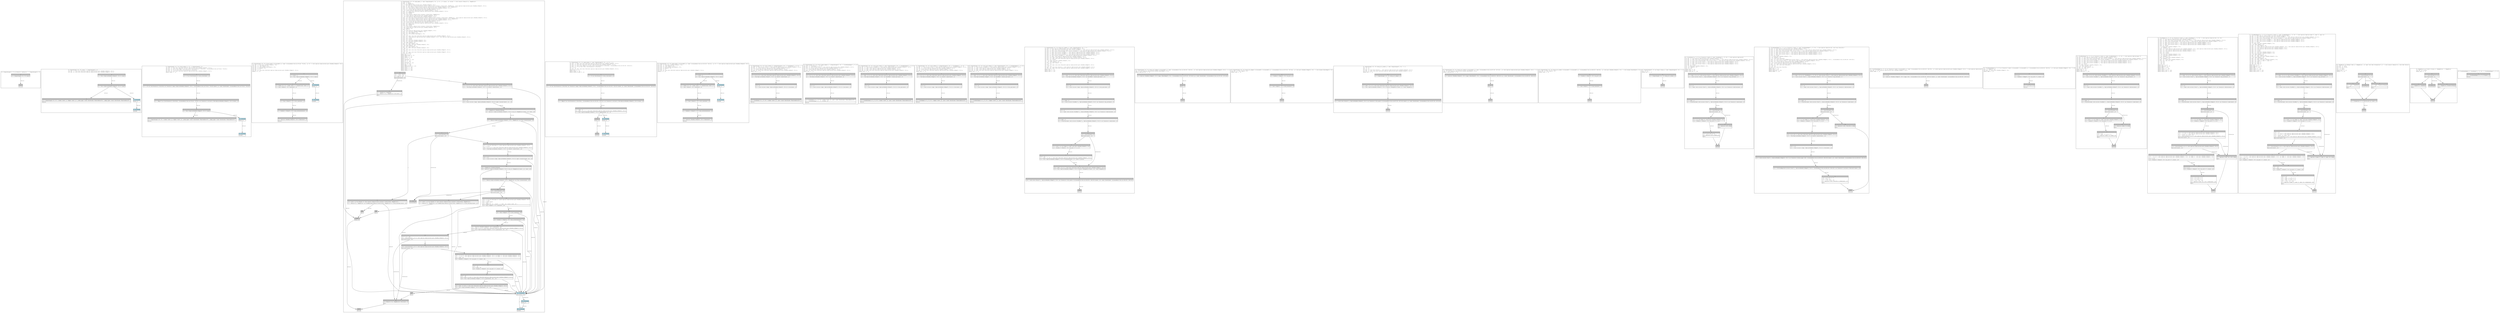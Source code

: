 digraph __crate__ {
subgraph cluster_Mir_0_27 {
    graph [fontname="Courier, monospace"];
    node [fontname="Courier, monospace"];
    edge [fontname="Courier, monospace"];
    label=<fn &lt;SimpleGraph&lt;T, U&gt; as Default&gt;::default() -&gt; SimpleGraph&lt;T, U&gt;<br align="left"/>>;
    bb0__0_27 [shape="none", label=<<table border="0" cellborder="1" cellspacing="0"><tr><td bgcolor="gray" align="center" colspan="1">0</td></tr><tr><td align="left">_0 = SimpleGraph::&lt;T, U&gt;::new()</td></tr></table>>];
    bb1__0_27 [shape="none", label=<<table border="0" cellborder="1" cellspacing="0"><tr><td bgcolor="gray" align="center" colspan="1">1</td></tr><tr><td align="left">return</td></tr></table>>];
    bb0__0_27 -> bb1__0_27 [label="return"];
}
subgraph cluster_Mir_0_61 {
    graph [fontname="Courier, monospace"];
    node [fontname="Courier, monospace"];
    edge [fontname="Courier, monospace"];
    label=<fn SimpleGraph::&lt;T, U&gt;::new() -&gt; SimpleGraph&lt;T, U&gt;<br align="left"/>let mut _1: std::vec::Vec&lt;std::option::Option&lt;std::ptr::NonNull&lt;Node&lt;T, U&gt;&gt;&gt;&gt;;<br align="left"/>let mut _2: std::vec::Vec&lt;std::option::Option&lt;std::ptr::NonNull&lt;Edge&lt;T, U&gt;&gt;&gt;&gt;;<br align="left"/>>;
    bb0__0_61 [shape="none", label=<<table border="0" cellborder="1" cellspacing="0"><tr><td bgcolor="gray" align="center" colspan="1">0</td></tr><tr><td align="left">_1 = Vec::&lt;Option&lt;NonNull&lt;Node&lt;T, U&gt;&gt;&gt;&gt;::new()</td></tr></table>>];
    bb1__0_61 [shape="none", label=<<table border="0" cellborder="1" cellspacing="0"><tr><td bgcolor="gray" align="center" colspan="1">1</td></tr><tr><td align="left">_2 = Vec::&lt;Option&lt;NonNull&lt;Edge&lt;T, U&gt;&gt;&gt;&gt;::new()</td></tr></table>>];
    bb2__0_61 [shape="none", label=<<table border="0" cellborder="1" cellspacing="0"><tr><td bgcolor="gray" align="center" colspan="1">2</td></tr><tr><td align="left" balign="left">_0 = SimpleGraph::&lt;T, U&gt; { nodes: move _1, edges: move _2, _node_type: const ZeroSized: PhantomData&lt;T&gt;, _edge_type: const ZeroSized: PhantomData&lt;T&gt; }<br/></td></tr><tr><td align="left">return</td></tr></table>>];
    bb3__0_61 [shape="none", label=<<table border="0" cellborder="1" cellspacing="0"><tr><td bgcolor="lightblue" align="center" colspan="1">3 (cleanup)</td></tr><tr><td align="left">drop(_1)</td></tr></table>>];
    bb4__0_61 [shape="none", label=<<table border="0" cellborder="1" cellspacing="0"><tr><td bgcolor="lightblue" align="center" colspan="1">4 (cleanup)</td></tr><tr><td align="left">resume</td></tr></table>>];
    bb0__0_61 -> bb1__0_61 [label="return"];
    bb1__0_61 -> bb2__0_61 [label="return"];
    bb1__0_61 -> bb3__0_61 [label="unwind"];
    bb3__0_61 -> bb4__0_61 [label="return"];
}
subgraph cluster_Mir_0_62 {
    graph [fontname="Courier, monospace"];
    node [fontname="Courier, monospace"];
    edge [fontname="Courier, monospace"];
    label=<fn SimpleGraph::&lt;T, U&gt;::from_nodes(_1: V) -&gt; SimpleGraph&lt;T, U&gt;<br align="left"/>let mut _2: std::vec::Vec&lt;std::option::Option&lt;std::ptr::NonNull&lt;Node&lt;T, U&gt;&gt;&gt;&gt;;<br align="left"/>let mut _3: std::iter::Map&lt;&lt;V as std::iter::IntoIterator&gt;::IntoIter, [closure@src/lib.rs:79:22: 79:25]&gt;;<br align="left"/>let mut _4: &lt;V as std::iter::IntoIterator&gt;::IntoIter;<br align="left"/>let mut _5: std::vec::Vec&lt;std::option::Option&lt;std::ptr::NonNull&lt;Edge&lt;T, U&gt;&gt;&gt;&gt;;<br align="left"/>debug nodes =&gt; _1;<br align="left"/>>;
    bb0__0_62 [shape="none", label=<<table border="0" cellborder="1" cellspacing="0"><tr><td bgcolor="gray" align="center" colspan="1">0</td></tr><tr><td align="left">_4 = &lt;V as IntoIterator&gt;::into_iter(move _1)</td></tr></table>>];
    bb1__0_62 [shape="none", label=<<table border="0" cellborder="1" cellspacing="0"><tr><td bgcolor="gray" align="center" colspan="1">1</td></tr><tr><td align="left">_3 = &lt;&lt;V as IntoIterator&gt;::IntoIter as Iterator&gt;::map::&lt;Option&lt;NonNull&lt;Node&lt;T, U&gt;&gt;&gt;, [closure@src/lib.rs:79:22: 79:25]&gt;(move _4, const ZeroSized: [closure@src/lib.rs:79:22: 79:25])</td></tr></table>>];
    bb2__0_62 [shape="none", label=<<table border="0" cellborder="1" cellspacing="0"><tr><td bgcolor="gray" align="center" colspan="1">2</td></tr><tr><td align="left">_2 = &lt;Map&lt;&lt;V as IntoIterator&gt;::IntoIter, [closure@src/lib.rs:79:22: 79:25]&gt; as Iterator&gt;::collect::&lt;Vec&lt;Option&lt;NonNull&lt;Node&lt;T, U&gt;&gt;&gt;&gt;&gt;(move _3)</td></tr></table>>];
    bb3__0_62 [shape="none", label=<<table border="0" cellborder="1" cellspacing="0"><tr><td bgcolor="gray" align="center" colspan="1">3</td></tr><tr><td align="left">_5 = Vec::&lt;Option&lt;NonNull&lt;Edge&lt;T, U&gt;&gt;&gt;&gt;::new()</td></tr></table>>];
    bb4__0_62 [shape="none", label=<<table border="0" cellborder="1" cellspacing="0"><tr><td bgcolor="gray" align="center" colspan="1">4</td></tr><tr><td align="left" balign="left">_0 = SimpleGraph::&lt;T, U&gt; { nodes: move _2, edges: move _5, _node_type: const ZeroSized: PhantomData&lt;T&gt;, _edge_type: const ZeroSized: PhantomData&lt;T&gt; }<br/></td></tr><tr><td align="left">return</td></tr></table>>];
    bb5__0_62 [shape="none", label=<<table border="0" cellborder="1" cellspacing="0"><tr><td bgcolor="lightblue" align="center" colspan="1">5 (cleanup)</td></tr><tr><td align="left">drop(_2)</td></tr></table>>];
    bb6__0_62 [shape="none", label=<<table border="0" cellborder="1" cellspacing="0"><tr><td bgcolor="lightblue" align="center" colspan="1">6 (cleanup)</td></tr><tr><td align="left">resume</td></tr></table>>];
    bb0__0_62 -> bb1__0_62 [label="return"];
    bb1__0_62 -> bb2__0_62 [label="return"];
    bb2__0_62 -> bb3__0_62 [label="return"];
    bb3__0_62 -> bb4__0_62 [label="return"];
    bb3__0_62 -> bb5__0_62 [label="unwind"];
    bb5__0_62 -> bb6__0_62 [label="return"];
}
subgraph cluster_Mir_0_64 {
    graph [fontname="Courier, monospace"];
    node [fontname="Courier, monospace"];
    edge [fontname="Courier, monospace"];
    label=<fn SimpleGraph::&lt;T, U&gt;::from_nodes::{closure#0}(_1: &amp;mut [closure@src/lib.rs:79:22: 79:25], _2: T) -&gt; std::option::Option&lt;std::ptr::NonNull&lt;Node&lt;T, U&gt;&gt;&gt;<br align="left"/>let mut _3: std::ptr::NonNull&lt;Node&lt;T, U&gt;&gt;;<br align="left"/>let mut _4: *mut Node&lt;T, U&gt;;<br align="left"/>let mut _5: std::boxed::Box&lt;Node&lt;T, U&gt;&gt;;<br align="left"/>let mut _6: Node&lt;T, U&gt;;<br align="left"/>let mut _7: T;<br align="left"/>let mut _8: std::vec::Vec&lt;std::option::Option&lt;std::ptr::NonNull&lt;Edge&lt;T, U&gt;&gt;&gt;&gt;;<br align="left"/>debug n =&gt; _2;<br align="left"/>>;
    bb0__0_64 [shape="none", label=<<table border="0" cellborder="1" cellspacing="0"><tr><td bgcolor="gray" align="center" colspan="1">0</td></tr><tr><td align="left" balign="left">_7 = move _2<br/></td></tr><tr><td align="left">_8 = Vec::&lt;Option&lt;NonNull&lt;Edge&lt;T, U&gt;&gt;&gt;&gt;::new()</td></tr></table>>];
    bb1__0_64 [shape="none", label=<<table border="0" cellborder="1" cellspacing="0"><tr><td bgcolor="gray" align="center" colspan="1">1</td></tr><tr><td align="left" balign="left">_6 = Node::&lt;T, U&gt; { elem: move _7, connections: move _8 }<br/></td></tr><tr><td align="left">_5 = Box::&lt;Node&lt;T, U&gt;&gt;::new(move _6)</td></tr></table>>];
    bb2__0_64 [shape="none", label=<<table border="0" cellborder="1" cellspacing="0"><tr><td bgcolor="gray" align="center" colspan="1">2</td></tr><tr><td align="left">_4 = Box::&lt;Node&lt;T, U&gt;&gt;::into_raw(move _5)</td></tr></table>>];
    bb3__0_64 [shape="none", label=<<table border="0" cellborder="1" cellspacing="0"><tr><td bgcolor="gray" align="center" colspan="1">3</td></tr><tr><td align="left">_3 = NonNull::&lt;Node&lt;T, U&gt;&gt;::new_unchecked(move _4)</td></tr></table>>];
    bb4__0_64 [shape="none", label=<<table border="0" cellborder="1" cellspacing="0"><tr><td bgcolor="gray" align="center" colspan="1">4</td></tr><tr><td align="left" balign="left">_0 = Option::&lt;NonNull&lt;Node&lt;T, U&gt;&gt;&gt;::Some(move _3)<br/></td></tr><tr><td align="left">return</td></tr></table>>];
    bb5__0_64 [shape="none", label=<<table border="0" cellborder="1" cellspacing="0"><tr><td bgcolor="lightblue" align="center" colspan="1">5 (cleanup)</td></tr><tr><td align="left">drop(_7)</td></tr></table>>];
    bb6__0_64 [shape="none", label=<<table border="0" cellborder="1" cellspacing="0"><tr><td bgcolor="lightblue" align="center" colspan="1">6 (cleanup)</td></tr><tr><td align="left">resume</td></tr></table>>];
    bb0__0_64 -> bb1__0_64 [label="return"];
    bb0__0_64 -> bb5__0_64 [label="unwind"];
    bb1__0_64 -> bb2__0_64 [label="return"];
    bb2__0_64 -> bb3__0_64 [label="return"];
    bb3__0_64 -> bb4__0_64 [label="return"];
    bb5__0_64 -> bb6__0_64 [label="return"];
}
subgraph cluster_Mir_0_65 {
    graph [fontname="Courier, monospace"];
    node [fontname="Courier, monospace"];
    edge [fontname="Courier, monospace"];
    label=<fn SimpleGraph::&lt;T, U&gt;::add_edge(_1: &amp;mut SimpleGraph&lt;T, U&gt;, _2: U, _3: usize, _4: usize) -&gt; std::result::Result&lt;(), EdgeError&gt;<br align="left"/>let mut _5: bool;<br align="left"/>let mut _6: EdgeError;<br align="left"/>let _7: std::option::Option&lt;std::ptr::NonNull&lt;Node&lt;T, U&gt;&gt;&gt;;<br align="left"/>let mut _8: std::ops::ControlFlow&lt;std::result::Result&lt;std::convert::Infallible, EdgeError&gt;, &amp;std::option::Option&lt;std::ptr::NonNull&lt;Node&lt;T, U&gt;&gt;&gt;&gt;;<br align="left"/>let mut _9: std::result::Result&lt;&amp;std::option::Option&lt;std::ptr::NonNull&lt;Node&lt;T, U&gt;&gt;&gt;, EdgeError&gt;;<br align="left"/>let mut _10: std::option::Option&lt;&amp;std::option::Option&lt;std::ptr::NonNull&lt;Node&lt;T, U&gt;&gt;&gt;&gt;;<br align="left"/>let mut _11: &amp;[std::option::Option&lt;std::ptr::NonNull&lt;Node&lt;T, U&gt;&gt;&gt;];<br align="left"/>let _12: &amp;[std::option::Option&lt;std::ptr::NonNull&lt;Node&lt;T, U&gt;&gt;&gt;];<br align="left"/>let mut _13: &amp;std::vec::Vec&lt;std::option::Option&lt;std::ptr::NonNull&lt;Node&lt;T, U&gt;&gt;&gt;&gt;;<br align="left"/>let mut _14: EdgeError;<br align="left"/>let mut _15: isize;<br align="left"/>let _16: std::result::Result&lt;std::convert::Infallible, EdgeError&gt;;<br align="left"/>let _17: &amp;std::option::Option&lt;std::ptr::NonNull&lt;Node&lt;T, U&gt;&gt;&gt;;<br align="left"/>let _18: std::option::Option&lt;std::ptr::NonNull&lt;Node&lt;T, U&gt;&gt;&gt;;<br align="left"/>let mut _19: std::ops::ControlFlow&lt;std::result::Result&lt;std::convert::Infallible, EdgeError&gt;, &amp;std::option::Option&lt;std::ptr::NonNull&lt;Node&lt;T, U&gt;&gt;&gt;&gt;;<br align="left"/>let mut _20: std::result::Result&lt;&amp;std::option::Option&lt;std::ptr::NonNull&lt;Node&lt;T, U&gt;&gt;&gt;, EdgeError&gt;;<br align="left"/>let mut _21: std::option::Option&lt;&amp;std::option::Option&lt;std::ptr::NonNull&lt;Node&lt;T, U&gt;&gt;&gt;&gt;;<br align="left"/>let mut _22: &amp;[std::option::Option&lt;std::ptr::NonNull&lt;Node&lt;T, U&gt;&gt;&gt;];<br align="left"/>let _23: &amp;[std::option::Option&lt;std::ptr::NonNull&lt;Node&lt;T, U&gt;&gt;&gt;];<br align="left"/>let mut _24: &amp;std::vec::Vec&lt;std::option::Option&lt;std::ptr::NonNull&lt;Node&lt;T, U&gt;&gt;&gt;&gt;;<br align="left"/>let mut _25: EdgeError;<br align="left"/>let mut _26: isize;<br align="left"/>let _27: std::result::Result&lt;std::convert::Infallible, EdgeError&gt;;<br align="left"/>let _28: &amp;std::option::Option&lt;std::ptr::NonNull&lt;Node&lt;T, U&gt;&gt;&gt;;<br align="left"/>let _29: Edge&lt;T, U&gt;;<br align="left"/>let mut _30: U;<br align="left"/>let _31: std::option::Option&lt;std::ptr::NonNull&lt;Edge&lt;T, U&gt;&gt;&gt;;<br align="left"/>let mut _32: std::ptr::NonNull&lt;Edge&lt;T, U&gt;&gt;;<br align="left"/>let mut _33: *mut Edge&lt;T, U&gt;;<br align="left"/>let mut _34: std::boxed::Box&lt;Edge&lt;T, U&gt;&gt;;<br align="left"/>let _35: ();<br align="left"/>let mut _36: &amp;mut std::vec::Vec&lt;std::option::Option&lt;std::ptr::NonNull&lt;Edge&lt;T, U&gt;&gt;&gt;&gt;;<br align="left"/>let mut _37: (std::option::Option&lt;std::ptr::NonNull&lt;Node&lt;T, U&gt;&gt;&gt;, std::option::Option&lt;std::ptr::NonNull&lt;Node&lt;T, U&gt;&gt;&gt;);<br align="left"/>let mut _38: isize;<br align="left"/>let mut _39: isize;<br align="left"/>let mut _40: std::ptr::NonNull&lt;Node&lt;T, U&gt;&gt;;<br align="left"/>let mut _41: std::ptr::NonNull&lt;Node&lt;T, U&gt;&gt;;<br align="left"/>let _42: &amp;mut Node&lt;T, U&gt;;<br align="left"/>let mut _43: &amp;mut Node&lt;T, U&gt;;<br align="left"/>let mut _44: &amp;mut std::ptr::NonNull&lt;Node&lt;T, U&gt;&gt;;<br align="left"/>let _45: &amp;mut Node&lt;T, U&gt;;<br align="left"/>let mut _46: &amp;mut Node&lt;T, U&gt;;<br align="left"/>let mut _47: &amp;mut std::ptr::NonNull&lt;Node&lt;T, U&gt;&gt;;<br align="left"/>let _48: ();<br align="left"/>let mut _49: &amp;mut std::vec::Vec&lt;std::option::Option&lt;std::ptr::NonNull&lt;Edge&lt;T, U&gt;&gt;&gt;&gt;;<br align="left"/>let _50: ();<br align="left"/>let mut _51: &amp;mut std::vec::Vec&lt;std::option::Option&lt;std::ptr::NonNull&lt;Edge&lt;T, U&gt;&gt;&gt;&gt;;<br align="left"/>let mut _52: bool;<br align="left"/>debug self =&gt; _1;<br align="left"/>debug edge_value =&gt; _2;<br align="left"/>debug node_1 =&gt; _3;<br align="left"/>debug node_2 =&gt; _4;<br align="left"/>debug n_1 =&gt; _7;<br align="left"/>debug residual =&gt; _16;<br align="left"/>debug val =&gt; _17;<br align="left"/>debug n_2 =&gt; _18;<br align="left"/>debug residual =&gt; _27;<br align="left"/>debug val =&gt; _28;<br align="left"/>debug edge =&gt; _29;<br align="left"/>debug edge_pointer =&gt; _31;<br align="left"/>debug node_1 =&gt; _40;<br align="left"/>debug node_2 =&gt; _41;<br align="left"/>debug node_1 =&gt; _42;<br align="left"/>debug node_2 =&gt; _45;<br align="left"/>>;
    bb0__0_65 [shape="none", label=<<table border="0" cellborder="1" cellspacing="0"><tr><td bgcolor="gray" align="center" colspan="1">0</td></tr><tr><td align="left" balign="left">_52 = const false<br/>_52 = const true<br/>_5 = Eq(_3, _4)<br/></td></tr><tr><td align="left">switchInt(move _5)</td></tr></table>>];
    bb1__0_65 [shape="none", label=<<table border="0" cellborder="1" cellspacing="0"><tr><td bgcolor="gray" align="center" colspan="1">1</td></tr><tr><td align="left" balign="left">_6 = EdgeError::SameNode<br/>_0 = Result::&lt;(), EdgeError&gt;::Err(move _6)<br/></td></tr><tr><td align="left">goto</td></tr></table>>];
    bb2__0_65 [shape="none", label=<<table border="0" cellborder="1" cellspacing="0"><tr><td bgcolor="gray" align="center" colspan="1">2</td></tr><tr><td align="left">unreachable</td></tr></table>>];
    bb3__0_65 [shape="none", label=<<table border="0" cellborder="1" cellspacing="0"><tr><td bgcolor="gray" align="center" colspan="1">3</td></tr><tr><td align="left" balign="left">_13 = &amp;((*_1).0: std::vec::Vec&lt;std::option::Option&lt;std::ptr::NonNull&lt;Node&lt;T, U&gt;&gt;&gt;&gt;)<br/></td></tr><tr><td align="left">_12 = &lt;Vec&lt;Option&lt;NonNull&lt;Node&lt;T, U&gt;&gt;&gt;&gt; as Deref&gt;::deref(move _13)</td></tr></table>>];
    bb4__0_65 [shape="none", label=<<table border="0" cellborder="1" cellspacing="0"><tr><td bgcolor="gray" align="center" colspan="1">4</td></tr><tr><td align="left" balign="left">_11 = _12<br/></td></tr><tr><td align="left">_10 = core::slice::&lt;impl [Option&lt;NonNull&lt;Node&lt;T, U&gt;&gt;&gt;]&gt;::get::&lt;usize&gt;(move _11, _3)</td></tr></table>>];
    bb5__0_65 [shape="none", label=<<table border="0" cellborder="1" cellspacing="0"><tr><td bgcolor="gray" align="center" colspan="1">5</td></tr><tr><td align="left" balign="left">_14 = EdgeError::NodeOutOfRange<br/></td></tr><tr><td align="left">_9 = Option::&lt;&amp;Option&lt;NonNull&lt;Node&lt;T, U&gt;&gt;&gt;&gt;::ok_or::&lt;EdgeError&gt;(move _10, move _14)</td></tr></table>>];
    bb6__0_65 [shape="none", label=<<table border="0" cellborder="1" cellspacing="0"><tr><td bgcolor="gray" align="center" colspan="1">6</td></tr><tr><td align="left">_8 = &lt;Result&lt;&amp;Option&lt;NonNull&lt;Node&lt;T, U&gt;&gt;&gt;, EdgeError&gt; as Try&gt;::branch(move _9)</td></tr></table>>];
    bb7__0_65 [shape="none", label=<<table border="0" cellborder="1" cellspacing="0"><tr><td bgcolor="gray" align="center" colspan="1">7</td></tr><tr><td align="left" balign="left">_15 = discriminant(_8)<br/></td></tr><tr><td align="left">switchInt(move _15)</td></tr></table>>];
    bb8__0_65 [shape="none", label=<<table border="0" cellborder="1" cellspacing="0"><tr><td bgcolor="gray" align="center" colspan="1">8</td></tr><tr><td align="left" balign="left">_17 = ((_8 as Continue).0: &amp;std::option::Option&lt;std::ptr::NonNull&lt;Node&lt;T, U&gt;&gt;&gt;)<br/>_7 = (*_17)<br/>_24 = &amp;((*_1).0: std::vec::Vec&lt;std::option::Option&lt;std::ptr::NonNull&lt;Node&lt;T, U&gt;&gt;&gt;&gt;)<br/></td></tr><tr><td align="left">_23 = &lt;Vec&lt;Option&lt;NonNull&lt;Node&lt;T, U&gt;&gt;&gt;&gt; as Deref&gt;::deref(move _24)</td></tr></table>>];
    bb9__0_65 [shape="none", label=<<table border="0" cellborder="1" cellspacing="0"><tr><td bgcolor="gray" align="center" colspan="1">9</td></tr><tr><td align="left" balign="left">_16 = move ((_8 as Break).0: std::result::Result&lt;std::convert::Infallible, EdgeError&gt;)<br/></td></tr><tr><td align="left">_0 = &lt;Result&lt;(), EdgeError&gt; as FromResidual&lt;Result&lt;Infallible, EdgeError&gt;&gt;&gt;::from_residual(move _16)</td></tr></table>>];
    bb10__0_65 [shape="none", label=<<table border="0" cellborder="1" cellspacing="0"><tr><td bgcolor="gray" align="center" colspan="1">10</td></tr><tr><td align="left" balign="left">_22 = _23<br/></td></tr><tr><td align="left">_21 = core::slice::&lt;impl [Option&lt;NonNull&lt;Node&lt;T, U&gt;&gt;&gt;]&gt;::get::&lt;usize&gt;(move _22, _4)</td></tr></table>>];
    bb11__0_65 [shape="none", label=<<table border="0" cellborder="1" cellspacing="0"><tr><td bgcolor="gray" align="center" colspan="1">11</td></tr><tr><td align="left" balign="left">_25 = EdgeError::NodeOutOfRange<br/></td></tr><tr><td align="left">_20 = Option::&lt;&amp;Option&lt;NonNull&lt;Node&lt;T, U&gt;&gt;&gt;&gt;::ok_or::&lt;EdgeError&gt;(move _21, move _25)</td></tr></table>>];
    bb12__0_65 [shape="none", label=<<table border="0" cellborder="1" cellspacing="0"><tr><td bgcolor="gray" align="center" colspan="1">12</td></tr><tr><td align="left">_19 = &lt;Result&lt;&amp;Option&lt;NonNull&lt;Node&lt;T, U&gt;&gt;&gt;, EdgeError&gt; as Try&gt;::branch(move _20)</td></tr></table>>];
    bb13__0_65 [shape="none", label=<<table border="0" cellborder="1" cellspacing="0"><tr><td bgcolor="gray" align="center" colspan="1">13</td></tr><tr><td align="left" balign="left">_26 = discriminant(_19)<br/></td></tr><tr><td align="left">switchInt(move _26)</td></tr></table>>];
    bb14__0_65 [shape="none", label=<<table border="0" cellborder="1" cellspacing="0"><tr><td bgcolor="gray" align="center" colspan="1">14</td></tr><tr><td align="left" balign="left">_28 = ((_19 as Continue).0: &amp;std::option::Option&lt;std::ptr::NonNull&lt;Node&lt;T, U&gt;&gt;&gt;)<br/>_18 = (*_28)<br/>_52 = const false<br/>_30 = move _2<br/>_29 = Edge::&lt;T, U&gt; { start: _7, end: _18, value: move _30 }<br/></td></tr><tr><td align="left">_34 = Box::&lt;Edge&lt;T, U&gt;&gt;::new(move _29)</td></tr></table>>];
    bb15__0_65 [shape="none", label=<<table border="0" cellborder="1" cellspacing="0"><tr><td bgcolor="gray" align="center" colspan="1">15</td></tr><tr><td align="left" balign="left">_27 = move ((_19 as Break).0: std::result::Result&lt;std::convert::Infallible, EdgeError&gt;)<br/></td></tr><tr><td align="left">_0 = &lt;Result&lt;(), EdgeError&gt; as FromResidual&lt;Result&lt;Infallible, EdgeError&gt;&gt;&gt;::from_residual(move _27)</td></tr></table>>];
    bb16__0_65 [shape="none", label=<<table border="0" cellborder="1" cellspacing="0"><tr><td bgcolor="gray" align="center" colspan="1">16</td></tr><tr><td align="left">_33 = Box::&lt;Edge&lt;T, U&gt;&gt;::into_raw(move _34)</td></tr></table>>];
    bb17__0_65 [shape="none", label=<<table border="0" cellborder="1" cellspacing="0"><tr><td bgcolor="gray" align="center" colspan="1">17</td></tr><tr><td align="left">_32 = NonNull::&lt;Edge&lt;T, U&gt;&gt;::new_unchecked(move _33)</td></tr></table>>];
    bb18__0_65 [shape="none", label=<<table border="0" cellborder="1" cellspacing="0"><tr><td bgcolor="gray" align="center" colspan="1">18</td></tr><tr><td align="left" balign="left">_31 = Option::&lt;NonNull&lt;Edge&lt;T, U&gt;&gt;&gt;::Some(move _32)<br/>_36 = &amp;mut ((*_1).1: std::vec::Vec&lt;std::option::Option&lt;std::ptr::NonNull&lt;Edge&lt;T, U&gt;&gt;&gt;&gt;)<br/></td></tr><tr><td align="left">_35 = Vec::&lt;Option&lt;NonNull&lt;Edge&lt;T, U&gt;&gt;&gt;&gt;::push(move _36, _31)</td></tr></table>>];
    bb19__0_65 [shape="none", label=<<table border="0" cellborder="1" cellspacing="0"><tr><td bgcolor="gray" align="center" colspan="1">19</td></tr><tr><td align="left" balign="left">_37 = (_7, _18)<br/>_39 = discriminant((_37.0: std::option::Option&lt;std::ptr::NonNull&lt;Node&lt;T, U&gt;&gt;&gt;))<br/></td></tr><tr><td align="left">switchInt(move _39)</td></tr></table>>];
    bb20__0_65 [shape="none", label=<<table border="0" cellborder="1" cellspacing="0"><tr><td bgcolor="gray" align="center" colspan="1">20</td></tr><tr><td align="left" balign="left">_38 = discriminant((_37.1: std::option::Option&lt;std::ptr::NonNull&lt;Node&lt;T, U&gt;&gt;&gt;))<br/></td></tr><tr><td align="left">switchInt(move _38)</td></tr></table>>];
    bb21__0_65 [shape="none", label=<<table border="0" cellborder="1" cellspacing="0"><tr><td bgcolor="gray" align="center" colspan="1">21</td></tr><tr><td align="left" balign="left">_40 = (((_37.0: std::option::Option&lt;std::ptr::NonNull&lt;Node&lt;T, U&gt;&gt;&gt;) as Some).0: std::ptr::NonNull&lt;Node&lt;T, U&gt;&gt;)<br/>_41 = (((_37.1: std::option::Option&lt;std::ptr::NonNull&lt;Node&lt;T, U&gt;&gt;&gt;) as Some).0: std::ptr::NonNull&lt;Node&lt;T, U&gt;&gt;)<br/>_44 = &amp;mut _40<br/></td></tr><tr><td align="left">_43 = NonNull::&lt;Node&lt;T, U&gt;&gt;::as_mut::&lt;'_&gt;(move _44)</td></tr></table>>];
    bb22__0_65 [shape="none", label=<<table border="0" cellborder="1" cellspacing="0"><tr><td bgcolor="gray" align="center" colspan="1">22</td></tr><tr><td align="left" balign="left">_42 = _43<br/>_47 = &amp;mut _41<br/></td></tr><tr><td align="left">_46 = NonNull::&lt;Node&lt;T, U&gt;&gt;::as_mut::&lt;'_&gt;(move _47)</td></tr></table>>];
    bb23__0_65 [shape="none", label=<<table border="0" cellborder="1" cellspacing="0"><tr><td bgcolor="gray" align="center" colspan="1">23</td></tr><tr><td align="left" balign="left">_45 = _46<br/>_49 = &amp;mut ((*_42).1: std::vec::Vec&lt;std::option::Option&lt;std::ptr::NonNull&lt;Edge&lt;T, U&gt;&gt;&gt;&gt;)<br/></td></tr><tr><td align="left">_48 = Vec::&lt;Option&lt;NonNull&lt;Edge&lt;T, U&gt;&gt;&gt;&gt;::push(move _49, _31)</td></tr></table>>];
    bb24__0_65 [shape="none", label=<<table border="0" cellborder="1" cellspacing="0"><tr><td bgcolor="gray" align="center" colspan="1">24</td></tr><tr><td align="left" balign="left">_51 = &amp;mut ((*_45).1: std::vec::Vec&lt;std::option::Option&lt;std::ptr::NonNull&lt;Edge&lt;T, U&gt;&gt;&gt;&gt;)<br/></td></tr><tr><td align="left">_50 = Vec::&lt;Option&lt;NonNull&lt;Edge&lt;T, U&gt;&gt;&gt;&gt;::push(move _51, _31)</td></tr></table>>];
    bb25__0_65 [shape="none", label=<<table border="0" cellborder="1" cellspacing="0"><tr><td bgcolor="gray" align="center" colspan="1">25</td></tr><tr><td align="left" balign="left">_0 = Result::&lt;(), EdgeError&gt;::Ok(const ())<br/></td></tr><tr><td align="left">goto</td></tr></table>>];
    bb26__0_65 [shape="none", label=<<table border="0" cellborder="1" cellspacing="0"><tr><td bgcolor="gray" align="center" colspan="1">26</td></tr><tr><td align="left">drop(_2)</td></tr></table>>];
    bb27__0_65 [shape="none", label=<<table border="0" cellborder="1" cellspacing="0"><tr><td bgcolor="gray" align="center" colspan="1">27</td></tr><tr><td align="left">return</td></tr></table>>];
    bb28__0_65 [shape="none", label=<<table border="0" cellborder="1" cellspacing="0"><tr><td bgcolor="lightblue" align="center" colspan="1">28 (cleanup)</td></tr><tr><td align="left">resume</td></tr></table>>];
    bb29__0_65 [shape="none", label=<<table border="0" cellborder="1" cellspacing="0"><tr><td bgcolor="lightblue" align="center" colspan="1">29 (cleanup)</td></tr><tr><td align="left">drop(_2)</td></tr></table>>];
    bb30__0_65 [shape="none", label=<<table border="0" cellborder="1" cellspacing="0"><tr><td bgcolor="lightblue" align="center" colspan="1">30 (cleanup)</td></tr><tr><td align="left">switchInt(_52)</td></tr></table>>];
    bb31__0_65 [shape="none", label=<<table border="0" cellborder="1" cellspacing="0"><tr><td bgcolor="gray" align="center" colspan="1">31</td></tr><tr><td align="left">goto</td></tr></table>>];
    bb32__0_65 [shape="none", label=<<table border="0" cellborder="1" cellspacing="0"><tr><td bgcolor="gray" align="center" colspan="1">32</td></tr><tr><td align="left">goto</td></tr></table>>];
    bb33__0_65 [shape="none", label=<<table border="0" cellborder="1" cellspacing="0"><tr><td bgcolor="gray" align="center" colspan="1">33</td></tr><tr><td align="left">goto</td></tr></table>>];
    bb0__0_65 -> bb3__0_65 [label="0"];
    bb0__0_65 -> bb1__0_65 [label="otherwise"];
    bb1__0_65 -> bb26__0_65 [label=""];
    bb3__0_65 -> bb4__0_65 [label="return"];
    bb3__0_65 -> bb30__0_65 [label="unwind"];
    bb4__0_65 -> bb5__0_65 [label="return"];
    bb4__0_65 -> bb30__0_65 [label="unwind"];
    bb5__0_65 -> bb6__0_65 [label="return"];
    bb5__0_65 -> bb30__0_65 [label="unwind"];
    bb6__0_65 -> bb7__0_65 [label="return"];
    bb6__0_65 -> bb30__0_65 [label="unwind"];
    bb7__0_65 -> bb8__0_65 [label="0"];
    bb7__0_65 -> bb9__0_65 [label="1"];
    bb7__0_65 -> bb2__0_65 [label="otherwise"];
    bb8__0_65 -> bb10__0_65 [label="return"];
    bb8__0_65 -> bb30__0_65 [label="unwind"];
    bb9__0_65 -> bb31__0_65 [label="return"];
    bb9__0_65 -> bb30__0_65 [label="unwind"];
    bb10__0_65 -> bb11__0_65 [label="return"];
    bb10__0_65 -> bb30__0_65 [label="unwind"];
    bb11__0_65 -> bb12__0_65 [label="return"];
    bb11__0_65 -> bb30__0_65 [label="unwind"];
    bb12__0_65 -> bb13__0_65 [label="return"];
    bb12__0_65 -> bb30__0_65 [label="unwind"];
    bb13__0_65 -> bb14__0_65 [label="0"];
    bb13__0_65 -> bb15__0_65 [label="1"];
    bb13__0_65 -> bb2__0_65 [label="otherwise"];
    bb14__0_65 -> bb16__0_65 [label="return"];
    bb14__0_65 -> bb30__0_65 [label="unwind"];
    bb15__0_65 -> bb32__0_65 [label="return"];
    bb15__0_65 -> bb30__0_65 [label="unwind"];
    bb16__0_65 -> bb17__0_65 [label="return"];
    bb16__0_65 -> bb30__0_65 [label="unwind"];
    bb17__0_65 -> bb18__0_65 [label="return"];
    bb17__0_65 -> bb30__0_65 [label="unwind"];
    bb18__0_65 -> bb19__0_65 [label="return"];
    bb18__0_65 -> bb30__0_65 [label="unwind"];
    bb19__0_65 -> bb20__0_65 [label="1"];
    bb19__0_65 -> bb25__0_65 [label="otherwise"];
    bb20__0_65 -> bb21__0_65 [label="1"];
    bb20__0_65 -> bb25__0_65 [label="otherwise"];
    bb21__0_65 -> bb22__0_65 [label="return"];
    bb21__0_65 -> bb30__0_65 [label="unwind"];
    bb22__0_65 -> bb23__0_65 [label="return"];
    bb22__0_65 -> bb30__0_65 [label="unwind"];
    bb23__0_65 -> bb24__0_65 [label="return"];
    bb23__0_65 -> bb30__0_65 [label="unwind"];
    bb24__0_65 -> bb33__0_65 [label="return"];
    bb24__0_65 -> bb30__0_65 [label="unwind"];
    bb25__0_65 -> bb27__0_65 [label=""];
    bb26__0_65 -> bb27__0_65 [label="return"];
    bb29__0_65 -> bb28__0_65 [label="return"];
    bb30__0_65 -> bb28__0_65 [label="0"];
    bb30__0_65 -> bb29__0_65 [label="otherwise"];
    bb31__0_65 -> bb26__0_65 [label=""];
    bb32__0_65 -> bb26__0_65 [label=""];
    bb33__0_65 -> bb25__0_65 [label=""];
}
subgraph cluster_Mir_0_66 {
    graph [fontname="Courier, monospace"];
    node [fontname="Courier, monospace"];
    edge [fontname="Courier, monospace"];
    label=<fn SimpleGraph::&lt;T, U&gt;::add_nodes(_1: &amp;mut SimpleGraph&lt;T, U&gt;, _2: V) -&gt; ()<br align="left"/>let mut _3: &amp;mut std::vec::Vec&lt;std::option::Option&lt;std::ptr::NonNull&lt;Node&lt;T, U&gt;&gt;&gt;&gt;;<br align="left"/>let mut _4: std::vec::Vec&lt;std::option::Option&lt;std::ptr::NonNull&lt;Node&lt;T, U&gt;&gt;&gt;&gt;;<br align="left"/>let mut _5: std::iter::Map&lt;&lt;V as std::iter::IntoIterator&gt;::IntoIter, [closure@src/lib.rs:132:18: 132:21]&gt;;<br align="left"/>let mut _6: &lt;V as std::iter::IntoIterator&gt;::IntoIter;<br align="left"/>let _7: ();<br align="left"/>let mut _8: &amp;mut std::vec::Vec&lt;std::option::Option&lt;std::ptr::NonNull&lt;Node&lt;T, U&gt;&gt;&gt;&gt;;<br align="left"/>debug self =&gt; _1;<br align="left"/>debug nodes =&gt; _2;<br align="left"/>debug nodes_to_add =&gt; _3;<br align="left"/>>;
    bb0__0_66 [shape="none", label=<<table border="0" cellborder="1" cellspacing="0"><tr><td bgcolor="gray" align="center" colspan="1">0</td></tr><tr><td align="left">_6 = &lt;V as IntoIterator&gt;::into_iter(move _2)</td></tr></table>>];
    bb1__0_66 [shape="none", label=<<table border="0" cellborder="1" cellspacing="0"><tr><td bgcolor="gray" align="center" colspan="1">1</td></tr><tr><td align="left">_5 = &lt;&lt;V as IntoIterator&gt;::IntoIter as Iterator&gt;::map::&lt;Option&lt;NonNull&lt;Node&lt;T, U&gt;&gt;&gt;, [closure@src/lib.rs:132:18: 132:21]&gt;(move _6, const ZeroSized: [closure@src/lib.rs:132:18: 132:21])</td></tr></table>>];
    bb2__0_66 [shape="none", label=<<table border="0" cellborder="1" cellspacing="0"><tr><td bgcolor="gray" align="center" colspan="1">2</td></tr><tr><td align="left">_4 = &lt;Map&lt;&lt;V as IntoIterator&gt;::IntoIter, [closure@src/lib.rs:132:18: 132:21]&gt; as Iterator&gt;::collect::&lt;Vec&lt;Option&lt;NonNull&lt;Node&lt;T, U&gt;&gt;&gt;&gt;&gt;(move _5)</td></tr></table>>];
    bb3__0_66 [shape="none", label=<<table border="0" cellborder="1" cellspacing="0"><tr><td bgcolor="gray" align="center" colspan="1">3</td></tr><tr><td align="left" balign="left">_3 = &amp;mut _4<br/>_8 = &amp;mut ((*_1).0: std::vec::Vec&lt;std::option::Option&lt;std::ptr::NonNull&lt;Node&lt;T, U&gt;&gt;&gt;&gt;)<br/></td></tr><tr><td align="left">_7 = Vec::&lt;Option&lt;NonNull&lt;Node&lt;T, U&gt;&gt;&gt;&gt;::append(move _8, _3)</td></tr></table>>];
    bb4__0_66 [shape="none", label=<<table border="0" cellborder="1" cellspacing="0"><tr><td bgcolor="gray" align="center" colspan="1">4</td></tr><tr><td align="left">drop(_4)</td></tr></table>>];
    bb5__0_66 [shape="none", label=<<table border="0" cellborder="1" cellspacing="0"><tr><td bgcolor="gray" align="center" colspan="1">5</td></tr><tr><td align="left">return</td></tr></table>>];
    bb6__0_66 [shape="none", label=<<table border="0" cellborder="1" cellspacing="0"><tr><td bgcolor="lightblue" align="center" colspan="1">6 (cleanup)</td></tr><tr><td align="left">drop(_4)</td></tr></table>>];
    bb7__0_66 [shape="none", label=<<table border="0" cellborder="1" cellspacing="0"><tr><td bgcolor="lightblue" align="center" colspan="1">7 (cleanup)</td></tr><tr><td align="left">resume</td></tr></table>>];
    bb0__0_66 -> bb1__0_66 [label="return"];
    bb1__0_66 -> bb2__0_66 [label="return"];
    bb2__0_66 -> bb3__0_66 [label="return"];
    bb3__0_66 -> bb4__0_66 [label="return"];
    bb3__0_66 -> bb6__0_66 [label="unwind"];
    bb4__0_66 -> bb5__0_66 [label="return"];
    bb6__0_66 -> bb7__0_66 [label="return"];
}
subgraph cluster_Mir_0_68 {
    graph [fontname="Courier, monospace"];
    node [fontname="Courier, monospace"];
    edge [fontname="Courier, monospace"];
    label=<fn SimpleGraph::&lt;T, U&gt;::add_nodes::{closure#0}(_1: &amp;mut [closure@src/lib.rs:132:18: 132:21], _2: T) -&gt; std::option::Option&lt;std::ptr::NonNull&lt;Node&lt;T, U&gt;&gt;&gt;<br align="left"/>let mut _3: std::ptr::NonNull&lt;Node&lt;T, U&gt;&gt;;<br align="left"/>let mut _4: *mut Node&lt;T, U&gt;;<br align="left"/>let mut _5: std::boxed::Box&lt;Node&lt;T, U&gt;&gt;;<br align="left"/>let mut _6: Node&lt;T, U&gt;;<br align="left"/>let mut _7: T;<br align="left"/>let mut _8: std::vec::Vec&lt;std::option::Option&lt;std::ptr::NonNull&lt;Edge&lt;T, U&gt;&gt;&gt;&gt;;<br align="left"/>debug n =&gt; _2;<br align="left"/>>;
    bb0__0_68 [shape="none", label=<<table border="0" cellborder="1" cellspacing="0"><tr><td bgcolor="gray" align="center" colspan="1">0</td></tr><tr><td align="left" balign="left">_7 = move _2<br/></td></tr><tr><td align="left">_8 = Vec::&lt;Option&lt;NonNull&lt;Edge&lt;T, U&gt;&gt;&gt;&gt;::new()</td></tr></table>>];
    bb1__0_68 [shape="none", label=<<table border="0" cellborder="1" cellspacing="0"><tr><td bgcolor="gray" align="center" colspan="1">1</td></tr><tr><td align="left" balign="left">_6 = Node::&lt;T, U&gt; { elem: move _7, connections: move _8 }<br/></td></tr><tr><td align="left">_5 = Box::&lt;Node&lt;T, U&gt;&gt;::new(move _6)</td></tr></table>>];
    bb2__0_68 [shape="none", label=<<table border="0" cellborder="1" cellspacing="0"><tr><td bgcolor="gray" align="center" colspan="1">2</td></tr><tr><td align="left">_4 = Box::&lt;Node&lt;T, U&gt;&gt;::into_raw(move _5)</td></tr></table>>];
    bb3__0_68 [shape="none", label=<<table border="0" cellborder="1" cellspacing="0"><tr><td bgcolor="gray" align="center" colspan="1">3</td></tr><tr><td align="left">_3 = NonNull::&lt;Node&lt;T, U&gt;&gt;::new_unchecked(move _4)</td></tr></table>>];
    bb4__0_68 [shape="none", label=<<table border="0" cellborder="1" cellspacing="0"><tr><td bgcolor="gray" align="center" colspan="1">4</td></tr><tr><td align="left" balign="left">_0 = Option::&lt;NonNull&lt;Node&lt;T, U&gt;&gt;&gt;::Some(move _3)<br/></td></tr><tr><td align="left">return</td></tr></table>>];
    bb5__0_68 [shape="none", label=<<table border="0" cellborder="1" cellspacing="0"><tr><td bgcolor="lightblue" align="center" colspan="1">5 (cleanup)</td></tr><tr><td align="left">drop(_7)</td></tr></table>>];
    bb6__0_68 [shape="none", label=<<table border="0" cellborder="1" cellspacing="0"><tr><td bgcolor="lightblue" align="center" colspan="1">6 (cleanup)</td></tr><tr><td align="left">resume</td></tr></table>>];
    bb0__0_68 -> bb1__0_68 [label="return"];
    bb0__0_68 -> bb5__0_68 [label="unwind"];
    bb1__0_68 -> bb2__0_68 [label="return"];
    bb2__0_68 -> bb3__0_68 [label="return"];
    bb3__0_68 -> bb4__0_68 [label="return"];
    bb5__0_68 -> bb6__0_68 [label="return"];
}
subgraph cluster_Mir_0_69 {
    graph [fontname="Courier, monospace"];
    node [fontname="Courier, monospace"];
    edge [fontname="Courier, monospace"];
    label=<fn SimpleGraph::&lt;T, U&gt;::iter_nodes(_1: &amp;SimpleGraph&lt;T, U&gt;) -&gt; IterNodes&lt;'_, T, U&gt;<br align="left"/>let mut _2: std::slice::Iter&lt;'_, std::option::Option&lt;std::ptr::NonNull&lt;Node&lt;T, U&gt;&gt;&gt;&gt;;<br align="left"/>let mut _3: &amp;[std::option::Option&lt;std::ptr::NonNull&lt;Node&lt;T, U&gt;&gt;&gt;];<br align="left"/>let _4: &amp;[std::option::Option&lt;std::ptr::NonNull&lt;Node&lt;T, U&gt;&gt;&gt;];<br align="left"/>let mut _5: &amp;std::vec::Vec&lt;std::option::Option&lt;std::ptr::NonNull&lt;Node&lt;T, U&gt;&gt;&gt;&gt;;<br align="left"/>debug self =&gt; _1;<br align="left"/>>;
    bb0__0_69 [shape="none", label=<<table border="0" cellborder="1" cellspacing="0"><tr><td bgcolor="gray" align="center" colspan="1">0</td></tr><tr><td align="left" balign="left">_5 = &amp;((*_1).0: std::vec::Vec&lt;std::option::Option&lt;std::ptr::NonNull&lt;Node&lt;T, U&gt;&gt;&gt;&gt;)<br/></td></tr><tr><td align="left">_4 = &lt;Vec&lt;Option&lt;NonNull&lt;Node&lt;T, U&gt;&gt;&gt;&gt; as Deref&gt;::deref(move _5)</td></tr></table>>];
    bb1__0_69 [shape="none", label=<<table border="0" cellborder="1" cellspacing="0"><tr><td bgcolor="gray" align="center" colspan="1">1</td></tr><tr><td align="left" balign="left">_3 = _4<br/></td></tr><tr><td align="left">_2 = core::slice::&lt;impl [Option&lt;NonNull&lt;Node&lt;T, U&gt;&gt;&gt;]&gt;::iter(move _3)</td></tr></table>>];
    bb2__0_69 [shape="none", label=<<table border="0" cellborder="1" cellspacing="0"><tr><td bgcolor="gray" align="center" colspan="1">2</td></tr><tr><td align="left" balign="left">_0 = IterNodes::&lt;'_, T, U&gt; { nodes: move _2, _boo: const ZeroSized: PhantomData&lt;&amp;T&gt; }<br/></td></tr><tr><td align="left">return</td></tr></table>>];
    bb0__0_69 -> bb1__0_69 [label="return"];
    bb1__0_69 -> bb2__0_69 [label="return"];
}
subgraph cluster_Mir_0_70 {
    graph [fontname="Courier, monospace"];
    node [fontname="Courier, monospace"];
    edge [fontname="Courier, monospace"];
    label=<fn SimpleGraph::&lt;T, U&gt;::iter_nodes_edges(_1: &amp;SimpleGraph&lt;T, U&gt;) -&gt; IterNodesEdge&lt;'_, T, U&gt;<br align="left"/>let mut _2: IterNodes&lt;'_, T, U&gt;;<br align="left"/>let mut _3: std::slice::Iter&lt;'_, std::option::Option&lt;std::ptr::NonNull&lt;Node&lt;T, U&gt;&gt;&gt;&gt;;<br align="left"/>let mut _4: &amp;[std::option::Option&lt;std::ptr::NonNull&lt;Node&lt;T, U&gt;&gt;&gt;];<br align="left"/>let _5: &amp;[std::option::Option&lt;std::ptr::NonNull&lt;Node&lt;T, U&gt;&gt;&gt;];<br align="left"/>let mut _6: &amp;std::vec::Vec&lt;std::option::Option&lt;std::ptr::NonNull&lt;Node&lt;T, U&gt;&gt;&gt;&gt;;<br align="left"/>debug self =&gt; _1;<br align="left"/>>;
    bb0__0_70 [shape="none", label=<<table border="0" cellborder="1" cellspacing="0"><tr><td bgcolor="gray" align="center" colspan="1">0</td></tr><tr><td align="left" balign="left">_6 = &amp;((*_1).0: std::vec::Vec&lt;std::option::Option&lt;std::ptr::NonNull&lt;Node&lt;T, U&gt;&gt;&gt;&gt;)<br/></td></tr><tr><td align="left">_5 = &lt;Vec&lt;Option&lt;NonNull&lt;Node&lt;T, U&gt;&gt;&gt;&gt; as Deref&gt;::deref(move _6)</td></tr></table>>];
    bb1__0_70 [shape="none", label=<<table border="0" cellborder="1" cellspacing="0"><tr><td bgcolor="gray" align="center" colspan="1">1</td></tr><tr><td align="left" balign="left">_4 = _5<br/></td></tr><tr><td align="left">_3 = core::slice::&lt;impl [Option&lt;NonNull&lt;Node&lt;T, U&gt;&gt;&gt;]&gt;::iter(move _4)</td></tr></table>>];
    bb2__0_70 [shape="none", label=<<table border="0" cellborder="1" cellspacing="0"><tr><td bgcolor="gray" align="center" colspan="1">2</td></tr><tr><td align="left" balign="left">_2 = IterNodes::&lt;'_, T, U&gt; { nodes: move _3, _boo: const ZeroSized: PhantomData&lt;&amp;T&gt; }<br/>_0 = IterNodesEdge::&lt;'_, T, U&gt;(move _2)<br/></td></tr><tr><td align="left">return</td></tr></table>>];
    bb0__0_70 -> bb1__0_70 [label="return"];
    bb1__0_70 -> bb2__0_70 [label="return"];
}
subgraph cluster_Mir_0_71 {
    graph [fontname="Courier, monospace"];
    node [fontname="Courier, monospace"];
    edge [fontname="Courier, monospace"];
    label=<fn SimpleGraph::&lt;T, U&gt;::iter_mut_nodes(_1: &amp;mut SimpleGraph&lt;T, U&gt;) -&gt; IterMutNodes&lt;'_, T, U&gt;<br align="left"/>let mut _2: std::slice::IterMut&lt;'_, std::option::Option&lt;std::ptr::NonNull&lt;Node&lt;T, U&gt;&gt;&gt;&gt;;<br align="left"/>let mut _3: &amp;mut [std::option::Option&lt;std::ptr::NonNull&lt;Node&lt;T, U&gt;&gt;&gt;];<br align="left"/>let mut _4: &amp;mut [std::option::Option&lt;std::ptr::NonNull&lt;Node&lt;T, U&gt;&gt;&gt;];<br align="left"/>let mut _5: &amp;mut std::vec::Vec&lt;std::option::Option&lt;std::ptr::NonNull&lt;Node&lt;T, U&gt;&gt;&gt;&gt;;<br align="left"/>debug self =&gt; _1;<br align="left"/>>;
    bb0__0_71 [shape="none", label=<<table border="0" cellborder="1" cellspacing="0"><tr><td bgcolor="gray" align="center" colspan="1">0</td></tr><tr><td align="left" balign="left">_5 = &amp;mut ((*_1).0: std::vec::Vec&lt;std::option::Option&lt;std::ptr::NonNull&lt;Node&lt;T, U&gt;&gt;&gt;&gt;)<br/></td></tr><tr><td align="left">_4 = &lt;Vec&lt;Option&lt;NonNull&lt;Node&lt;T, U&gt;&gt;&gt;&gt; as DerefMut&gt;::deref_mut(move _5)</td></tr></table>>];
    bb1__0_71 [shape="none", label=<<table border="0" cellborder="1" cellspacing="0"><tr><td bgcolor="gray" align="center" colspan="1">1</td></tr><tr><td align="left" balign="left">_3 = _4<br/></td></tr><tr><td align="left">_2 = core::slice::&lt;impl [Option&lt;NonNull&lt;Node&lt;T, U&gt;&gt;&gt;]&gt;::iter_mut(move _3)</td></tr></table>>];
    bb2__0_71 [shape="none", label=<<table border="0" cellborder="1" cellspacing="0"><tr><td bgcolor="gray" align="center" colspan="1">2</td></tr><tr><td align="left" balign="left">_0 = IterMutNodes::&lt;'_, T, U&gt; { nodes: move _2, _boo: const ZeroSized: PhantomData&lt;&amp;T&gt; }<br/></td></tr><tr><td align="left">return</td></tr></table>>];
    bb0__0_71 -> bb1__0_71 [label="return"];
    bb1__0_71 -> bb2__0_71 [label="return"];
}
subgraph cluster_Mir_0_72 {
    graph [fontname="Courier, monospace"];
    node [fontname="Courier, monospace"];
    edge [fontname="Courier, monospace"];
    label=<fn SimpleGraph::&lt;T, U&gt;::iter_edges(_1: &amp;SimpleGraph&lt;T, U&gt;) -&gt; IterEdges&lt;'_, T, U&gt;<br align="left"/>let mut _2: std::slice::Iter&lt;'_, std::option::Option&lt;std::ptr::NonNull&lt;Edge&lt;T, U&gt;&gt;&gt;&gt;;<br align="left"/>let mut _3: &amp;[std::option::Option&lt;std::ptr::NonNull&lt;Edge&lt;T, U&gt;&gt;&gt;];<br align="left"/>let _4: &amp;[std::option::Option&lt;std::ptr::NonNull&lt;Edge&lt;T, U&gt;&gt;&gt;];<br align="left"/>let mut _5: &amp;std::vec::Vec&lt;std::option::Option&lt;std::ptr::NonNull&lt;Edge&lt;T, U&gt;&gt;&gt;&gt;;<br align="left"/>debug self =&gt; _1;<br align="left"/>>;
    bb0__0_72 [shape="none", label=<<table border="0" cellborder="1" cellspacing="0"><tr><td bgcolor="gray" align="center" colspan="1">0</td></tr><tr><td align="left" balign="left">_5 = &amp;((*_1).1: std::vec::Vec&lt;std::option::Option&lt;std::ptr::NonNull&lt;Edge&lt;T, U&gt;&gt;&gt;&gt;)<br/></td></tr><tr><td align="left">_4 = &lt;Vec&lt;Option&lt;NonNull&lt;Edge&lt;T, U&gt;&gt;&gt;&gt; as Deref&gt;::deref(move _5)</td></tr></table>>];
    bb1__0_72 [shape="none", label=<<table border="0" cellborder="1" cellspacing="0"><tr><td bgcolor="gray" align="center" colspan="1">1</td></tr><tr><td align="left" balign="left">_3 = _4<br/></td></tr><tr><td align="left">_2 = core::slice::&lt;impl [Option&lt;NonNull&lt;Edge&lt;T, U&gt;&gt;&gt;]&gt;::iter(move _3)</td></tr></table>>];
    bb2__0_72 [shape="none", label=<<table border="0" cellborder="1" cellspacing="0"><tr><td bgcolor="gray" align="center" colspan="1">2</td></tr><tr><td align="left" balign="left">_0 = IterEdges::&lt;'_, T, U&gt; { edges: move _2, _boo: const ZeroSized: PhantomData&lt;&amp;T&gt; }<br/></td></tr><tr><td align="left">return</td></tr></table>>];
    bb0__0_72 -> bb1__0_72 [label="return"];
    bb1__0_72 -> bb2__0_72 [label="return"];
}
subgraph cluster_Mir_0_73 {
    graph [fontname="Courier, monospace"];
    node [fontname="Courier, monospace"];
    edge [fontname="Courier, monospace"];
    label=<fn SimpleGraph::&lt;T, U&gt;::iter_mut_edges(_1: &amp;mut SimpleGraph&lt;T, U&gt;) -&gt; IterMutEdges&lt;'_, T, U&gt;<br align="left"/>let mut _2: std::slice::IterMut&lt;'_, std::option::Option&lt;std::ptr::NonNull&lt;Edge&lt;T, U&gt;&gt;&gt;&gt;;<br align="left"/>let mut _3: &amp;mut [std::option::Option&lt;std::ptr::NonNull&lt;Edge&lt;T, U&gt;&gt;&gt;];<br align="left"/>let mut _4: &amp;mut [std::option::Option&lt;std::ptr::NonNull&lt;Edge&lt;T, U&gt;&gt;&gt;];<br align="left"/>let mut _5: &amp;mut std::vec::Vec&lt;std::option::Option&lt;std::ptr::NonNull&lt;Edge&lt;T, U&gt;&gt;&gt;&gt;;<br align="left"/>debug self =&gt; _1;<br align="left"/>>;
    bb0__0_73 [shape="none", label=<<table border="0" cellborder="1" cellspacing="0"><tr><td bgcolor="gray" align="center" colspan="1">0</td></tr><tr><td align="left" balign="left">_5 = &amp;mut ((*_1).1: std::vec::Vec&lt;std::option::Option&lt;std::ptr::NonNull&lt;Edge&lt;T, U&gt;&gt;&gt;&gt;)<br/></td></tr><tr><td align="left">_4 = &lt;Vec&lt;Option&lt;NonNull&lt;Edge&lt;T, U&gt;&gt;&gt;&gt; as DerefMut&gt;::deref_mut(move _5)</td></tr></table>>];
    bb1__0_73 [shape="none", label=<<table border="0" cellborder="1" cellspacing="0"><tr><td bgcolor="gray" align="center" colspan="1">1</td></tr><tr><td align="left" balign="left">_3 = _4<br/></td></tr><tr><td align="left">_2 = core::slice::&lt;impl [Option&lt;NonNull&lt;Edge&lt;T, U&gt;&gt;&gt;]&gt;::iter_mut(move _3)</td></tr></table>>];
    bb2__0_73 [shape="none", label=<<table border="0" cellborder="1" cellspacing="0"><tr><td bgcolor="gray" align="center" colspan="1">2</td></tr><tr><td align="left" balign="left">_0 = IterMutEdges::&lt;'_, T, U&gt; { edges: move _2, _boo: const ZeroSized: PhantomData&lt;&amp;T&gt; }<br/></td></tr><tr><td align="left">return</td></tr></table>>];
    bb0__0_73 -> bb1__0_73 [label="return"];
    bb1__0_73 -> bb2__0_73 [label="return"];
}
subgraph cluster_Mir_0_74 {
    graph [fontname="Courier, monospace"];
    node [fontname="Courier, monospace"];
    edge [fontname="Courier, monospace"];
    label=<fn SimpleGraph::&lt;T, U&gt;::drop_all_edges(_1: &amp;mut SimpleGraph&lt;T, U&gt;) -&gt; ()<br align="left"/>let mut _2: std::option::Option&lt;&amp;mut std::ptr::NonNull&lt;Node&lt;T, U&gt;&gt;&gt;;<br align="left"/>let mut _3: &amp;mut std::iter::Flatten&lt;&amp;mut std::slice::IterMut&lt;'_, std::option::Option&lt;std::ptr::NonNull&lt;Node&lt;T, U&gt;&gt;&gt;&gt;&gt;;<br align="left"/>let mut _4: std::iter::Flatten&lt;&amp;mut std::slice::IterMut&lt;'_, std::option::Option&lt;std::ptr::NonNull&lt;Node&lt;T, U&gt;&gt;&gt;&gt;&gt;;<br align="left"/>let mut _5: &amp;mut std::slice::IterMut&lt;'_, std::option::Option&lt;std::ptr::NonNull&lt;Node&lt;T, U&gt;&gt;&gt;&gt;;<br align="left"/>let mut _6: &amp;mut std::slice::IterMut&lt;'_, std::option::Option&lt;std::ptr::NonNull&lt;Node&lt;T, U&gt;&gt;&gt;&gt;;<br align="left"/>let mut _7: &amp;mut std::slice::IterMut&lt;'_, std::option::Option&lt;std::ptr::NonNull&lt;Node&lt;T, U&gt;&gt;&gt;&gt;;<br align="left"/>let mut _8: std::slice::IterMut&lt;'_, std::option::Option&lt;std::ptr::NonNull&lt;Node&lt;T, U&gt;&gt;&gt;&gt;;<br align="left"/>let mut _9: &amp;mut [std::option::Option&lt;std::ptr::NonNull&lt;Node&lt;T, U&gt;&gt;&gt;];<br align="left"/>let mut _10: &amp;mut [std::option::Option&lt;std::ptr::NonNull&lt;Node&lt;T, U&gt;&gt;&gt;];<br align="left"/>let mut _11: &amp;mut std::vec::Vec&lt;std::option::Option&lt;std::ptr::NonNull&lt;Node&lt;T, U&gt;&gt;&gt;&gt;;<br align="left"/>let mut _12: isize;<br align="left"/>let _13: &amp;mut std::ptr::NonNull&lt;Node&lt;T, U&gt;&gt;;<br align="left"/>let _14: &amp;mut Node&lt;T, U&gt;;<br align="left"/>let mut _15: &amp;mut Node&lt;T, U&gt;;<br align="left"/>let _16: ();<br align="left"/>let mut _17: &amp;mut std::vec::Vec&lt;std::option::Option&lt;std::ptr::NonNull&lt;Edge&lt;T, U&gt;&gt;&gt;&gt;;<br align="left"/>let _18: ();<br align="left"/>let mut _19: std::vec::Drain&lt;'_, std::option::Option&lt;std::ptr::NonNull&lt;Edge&lt;T, U&gt;&gt;&gt;&gt;;<br align="left"/>let mut _20: &amp;mut std::vec::Vec&lt;std::option::Option&lt;std::ptr::NonNull&lt;Edge&lt;T, U&gt;&gt;&gt;&gt;;<br align="left"/>debug self =&gt; _1;<br align="left"/>debug node =&gt; _13;<br align="left"/>debug node =&gt; _14;<br align="left"/>>;
    bb0__0_74 [shape="none", label=<<table border="0" cellborder="1" cellspacing="0"><tr><td bgcolor="gray" align="center" colspan="1">0</td></tr><tr><td align="left" balign="left">_11 = &amp;mut ((*_1).0: std::vec::Vec&lt;std::option::Option&lt;std::ptr::NonNull&lt;Node&lt;T, U&gt;&gt;&gt;&gt;)<br/></td></tr><tr><td align="left">_10 = &lt;Vec&lt;Option&lt;NonNull&lt;Node&lt;T, U&gt;&gt;&gt;&gt; as DerefMut&gt;::deref_mut(move _11)</td></tr></table>>];
    bb1__0_74 [shape="none", label=<<table border="0" cellborder="1" cellspacing="0"><tr><td bgcolor="gray" align="center" colspan="1">1</td></tr><tr><td align="left" balign="left">_9 = _10<br/></td></tr><tr><td align="left">_8 = core::slice::&lt;impl [Option&lt;NonNull&lt;Node&lt;T, U&gt;&gt;&gt;]&gt;::iter_mut(move _9)</td></tr></table>>];
    bb2__0_74 [shape="none", label=<<table border="0" cellborder="1" cellspacing="0"><tr><td bgcolor="gray" align="center" colspan="1">2</td></tr><tr><td align="left" balign="left">_7 = &amp;mut _8<br/></td></tr><tr><td align="left">_6 = &lt;std::slice::IterMut&lt;'_, Option&lt;NonNull&lt;Node&lt;T, U&gt;&gt;&gt;&gt; as Iterator&gt;::by_ref(move _7)</td></tr></table>>];
    bb3__0_74 [shape="none", label=<<table border="0" cellborder="1" cellspacing="0"><tr><td bgcolor="gray" align="center" colspan="1">3</td></tr><tr><td align="left" balign="left">_5 = _6<br/></td></tr><tr><td align="left">_4 = &lt;&amp;mut std::slice::IterMut&lt;'_, Option&lt;NonNull&lt;Node&lt;T, U&gt;&gt;&gt;&gt; as Iterator&gt;::flatten(move _5)</td></tr></table>>];
    bb4__0_74 [shape="none", label=<<table border="0" cellborder="1" cellspacing="0"><tr><td bgcolor="gray" align="center" colspan="1">4</td></tr><tr><td align="left" balign="left">_3 = &amp;mut _4<br/></td></tr><tr><td align="left">_2 = &lt;Flatten&lt;&amp;mut std::slice::IterMut&lt;'_, Option&lt;NonNull&lt;Node&lt;T, U&gt;&gt;&gt;&gt;&gt; as Iterator&gt;::next(move _3)</td></tr></table>>];
    bb5__0_74 [shape="none", label=<<table border="0" cellborder="1" cellspacing="0"><tr><td bgcolor="gray" align="center" colspan="1">5</td></tr><tr><td align="left" balign="left">_12 = discriminant(_2)<br/></td></tr><tr><td align="left">switchInt(move _12)</td></tr></table>>];
    bb6__0_74 [shape="none", label=<<table border="0" cellborder="1" cellspacing="0"><tr><td bgcolor="gray" align="center" colspan="1">6</td></tr><tr><td align="left" balign="left">_13 = move ((_2 as Some).0: &amp;mut std::ptr::NonNull&lt;Node&lt;T, U&gt;&gt;)<br/></td></tr><tr><td align="left">_15 = NonNull::&lt;Node&lt;T, U&gt;&gt;::as_mut::&lt;'_&gt;(_13)</td></tr></table>>];
    bb7__0_74 [shape="none", label=<<table border="0" cellborder="1" cellspacing="0"><tr><td bgcolor="gray" align="center" colspan="1">7</td></tr><tr><td align="left" balign="left">_14 = _15<br/>_17 = &amp;mut ((*_14).1: std::vec::Vec&lt;std::option::Option&lt;std::ptr::NonNull&lt;Edge&lt;T, U&gt;&gt;&gt;&gt;)<br/></td></tr><tr><td align="left">_16 = Vec::&lt;Option&lt;NonNull&lt;Edge&lt;T, U&gt;&gt;&gt;&gt;::truncate(move _17, const 0_usize)</td></tr></table>>];
    bb8__0_74 [shape="none", label=<<table border="0" cellborder="1" cellspacing="0"><tr><td bgcolor="gray" align="center" colspan="1">8</td></tr><tr><td align="left" balign="left">_20 = &amp;mut ((*_1).1: std::vec::Vec&lt;std::option::Option&lt;std::ptr::NonNull&lt;Edge&lt;T, U&gt;&gt;&gt;&gt;)<br/></td></tr><tr><td align="left">_19 = Vec::&lt;Option&lt;NonNull&lt;Edge&lt;T, U&gt;&gt;&gt;&gt;::drain::&lt;RangeFull&gt;(move _20, const RangeFull)</td></tr></table>>];
    bb9__0_74 [shape="none", label=<<table border="0" cellborder="1" cellspacing="0"><tr><td bgcolor="gray" align="center" colspan="1">9</td></tr><tr><td align="left">_18 = &lt;std::vec::Drain&lt;'_, Option&lt;NonNull&lt;Edge&lt;T, U&gt;&gt;&gt;&gt; as Iterator&gt;::for_each::&lt;[closure@src/lib.rs:196:39: 196:53]&gt;(move _19, const ZeroSized: [closure@src/lib.rs:196:39: 196:53])</td></tr></table>>];
    bb10__0_74 [shape="none", label=<<table border="0" cellborder="1" cellspacing="0"><tr><td bgcolor="gray" align="center" colspan="1">10</td></tr><tr><td align="left">return</td></tr></table>>];
    bb0__0_74 -> bb1__0_74 [label="return"];
    bb1__0_74 -> bb2__0_74 [label="return"];
    bb2__0_74 -> bb3__0_74 [label="return"];
    bb3__0_74 -> bb4__0_74 [label="return"];
    bb4__0_74 -> bb5__0_74 [label="return"];
    bb5__0_74 -> bb6__0_74 [label="1"];
    bb5__0_74 -> bb8__0_74 [label="otherwise"];
    bb6__0_74 -> bb7__0_74 [label="return"];
    bb7__0_74 -> bb8__0_74 [label="return"];
    bb8__0_74 -> bb9__0_74 [label="return"];
    bb9__0_74 -> bb10__0_74 [label="return"];
}
subgraph cluster_Mir_0_75 {
    graph [fontname="Courier, monospace"];
    node [fontname="Courier, monospace"];
    edge [fontname="Courier, monospace"];
    label=<fn SimpleGraph::&lt;T, U&gt;::drop_all_edges::{closure#0}(_1: &amp;mut [closure@src/lib.rs:196:39: 196:53], _2: std::option::Option&lt;std::ptr::NonNull&lt;Edge&lt;T, U&gt;&gt;&gt;) -&gt; ()<br align="left"/>let _3: std::option::Option&lt;std::boxed::Box&lt;Edge&lt;T, U&gt;&gt;&gt;;<br align="left"/>debug edge_pointer =&gt; _2;<br align="left"/>>;
    bb0__0_75 [shape="none", label=<<table border="0" cellborder="1" cellspacing="0"><tr><td bgcolor="gray" align="center" colspan="1">0</td></tr><tr><td align="left">_3 = Option::&lt;NonNull&lt;Edge&lt;T, U&gt;&gt;&gt;::map::&lt;Box&lt;Edge&lt;T, U&gt;&gt;, [closure@src/lib.rs:197:30: 197:36]&gt;(_2, const ZeroSized: [closure@src/lib.rs:197:30: 197:36])</td></tr></table>>];
    bb1__0_75 [shape="none", label=<<table border="0" cellborder="1" cellspacing="0"><tr><td bgcolor="gray" align="center" colspan="1">1</td></tr><tr><td align="left">drop(_3)</td></tr></table>>];
    bb2__0_75 [shape="none", label=<<table border="0" cellborder="1" cellspacing="0"><tr><td bgcolor="gray" align="center" colspan="1">2</td></tr><tr><td align="left">return</td></tr></table>>];
    bb0__0_75 -> bb1__0_75 [label="return"];
    bb1__0_75 -> bb2__0_75 [label="return"];
}
subgraph cluster_Mir_0_76 {
    graph [fontname="Courier, monospace"];
    node [fontname="Courier, monospace"];
    edge [fontname="Courier, monospace"];
    label=<fn SimpleGraph::&lt;T, U&gt;::drop_all_edges::{closure#0}::{closure#0}(_1: [closure@src/lib.rs:197:30: 197:36], _2: std::ptr::NonNull&lt;Edge&lt;T, U&gt;&gt;) -&gt; std::boxed::Box&lt;Edge&lt;T, U&gt;&gt;<br align="left"/>let mut _3: *mut Edge&lt;T, U&gt;;<br align="left"/>debug node =&gt; _2;<br align="left"/>>;
    bb0__0_76 [shape="none", label=<<table border="0" cellborder="1" cellspacing="0"><tr><td bgcolor="gray" align="center" colspan="1">0</td></tr><tr><td align="left">_3 = NonNull::&lt;Edge&lt;T, U&gt;&gt;::as_ptr(_2)</td></tr></table>>];
    bb1__0_76 [shape="none", label=<<table border="0" cellborder="1" cellspacing="0"><tr><td bgcolor="gray" align="center" colspan="1">1</td></tr><tr><td align="left">_0 = Box::&lt;Edge&lt;T, U&gt;&gt;::from_raw(move _3)</td></tr></table>>];
    bb2__0_76 [shape="none", label=<<table border="0" cellborder="1" cellspacing="0"><tr><td bgcolor="gray" align="center" colspan="1">2</td></tr><tr><td align="left">return</td></tr></table>>];
    bb0__0_76 -> bb1__0_76 [label="return"];
    bb1__0_76 -> bb2__0_76 [label="return"];
}
subgraph cluster_Mir_0_77 {
    graph [fontname="Courier, monospace"];
    node [fontname="Courier, monospace"];
    edge [fontname="Courier, monospace"];
    label=<fn SimpleGraph::&lt;T, U&gt;::drop_all_nodes(_1: &amp;mut SimpleGraph&lt;T, U&gt;) -&gt; ()<br align="left"/>let _2: ();<br align="left"/>let _3: ();<br align="left"/>let mut _4: std::vec::Drain&lt;'_, std::option::Option&lt;std::ptr::NonNull&lt;Node&lt;T, U&gt;&gt;&gt;&gt;;<br align="left"/>let mut _5: &amp;mut std::vec::Vec&lt;std::option::Option&lt;std::ptr::NonNull&lt;Node&lt;T, U&gt;&gt;&gt;&gt;;<br align="left"/>debug self =&gt; _1;<br align="left"/>>;
    bb0__0_77 [shape="none", label=<<table border="0" cellborder="1" cellspacing="0"><tr><td bgcolor="gray" align="center" colspan="1">0</td></tr><tr><td align="left">_2 = SimpleGraph::&lt;T, U&gt;::drop_all_edges(_1)</td></tr></table>>];
    bb1__0_77 [shape="none", label=<<table border="0" cellborder="1" cellspacing="0"><tr><td bgcolor="gray" align="center" colspan="1">1</td></tr><tr><td align="left" balign="left">_5 = &amp;mut ((*_1).0: std::vec::Vec&lt;std::option::Option&lt;std::ptr::NonNull&lt;Node&lt;T, U&gt;&gt;&gt;&gt;)<br/></td></tr><tr><td align="left">_4 = Vec::&lt;Option&lt;NonNull&lt;Node&lt;T, U&gt;&gt;&gt;&gt;::drain::&lt;RangeFull&gt;(move _5, const RangeFull)</td></tr></table>>];
    bb2__0_77 [shape="none", label=<<table border="0" cellborder="1" cellspacing="0"><tr><td bgcolor="gray" align="center" colspan="1">2</td></tr><tr><td align="left">_3 = &lt;std::vec::Drain&lt;'_, Option&lt;NonNull&lt;Node&lt;T, U&gt;&gt;&gt;&gt; as Iterator&gt;::for_each::&lt;[closure@src/lib.rs:207:39: 207:53]&gt;(move _4, const ZeroSized: [closure@src/lib.rs:207:39: 207:53])</td></tr></table>>];
    bb3__0_77 [shape="none", label=<<table border="0" cellborder="1" cellspacing="0"><tr><td bgcolor="gray" align="center" colspan="1">3</td></tr><tr><td align="left">return</td></tr></table>>];
    bb0__0_77 -> bb1__0_77 [label="return"];
    bb1__0_77 -> bb2__0_77 [label="return"];
    bb2__0_77 -> bb3__0_77 [label="return"];
}
subgraph cluster_Mir_0_78 {
    graph [fontname="Courier, monospace"];
    node [fontname="Courier, monospace"];
    edge [fontname="Courier, monospace"];
    label=<fn SimpleGraph::&lt;T, U&gt;::drop_all_nodes::{closure#0}(_1: &amp;mut [closure@src/lib.rs:207:39: 207:53], _2: std::option::Option&lt;std::ptr::NonNull&lt;Node&lt;T, U&gt;&gt;&gt;) -&gt; ()<br align="left"/>let _3: std::option::Option&lt;std::boxed::Box&lt;Node&lt;T, U&gt;&gt;&gt;;<br align="left"/>debug node_pointer =&gt; _2;<br align="left"/>>;
    bb0__0_78 [shape="none", label=<<table border="0" cellborder="1" cellspacing="0"><tr><td bgcolor="gray" align="center" colspan="1">0</td></tr><tr><td align="left">_3 = Option::&lt;NonNull&lt;Node&lt;T, U&gt;&gt;&gt;::map::&lt;Box&lt;Node&lt;T, U&gt;&gt;, [closure@src/lib.rs:208:30: 208:36]&gt;(_2, const ZeroSized: [closure@src/lib.rs:208:30: 208:36])</td></tr></table>>];
    bb1__0_78 [shape="none", label=<<table border="0" cellborder="1" cellspacing="0"><tr><td bgcolor="gray" align="center" colspan="1">1</td></tr><tr><td align="left">drop(_3)</td></tr></table>>];
    bb2__0_78 [shape="none", label=<<table border="0" cellborder="1" cellspacing="0"><tr><td bgcolor="gray" align="center" colspan="1">2</td></tr><tr><td align="left">return</td></tr></table>>];
    bb0__0_78 -> bb1__0_78 [label="return"];
    bb1__0_78 -> bb2__0_78 [label="return"];
}
subgraph cluster_Mir_0_79 {
    graph [fontname="Courier, monospace"];
    node [fontname="Courier, monospace"];
    edge [fontname="Courier, monospace"];
    label=<fn SimpleGraph::&lt;T, U&gt;::drop_all_nodes::{closure#0}::{closure#0}(_1: [closure@src/lib.rs:208:30: 208:36], _2: std::ptr::NonNull&lt;Node&lt;T, U&gt;&gt;) -&gt; std::boxed::Box&lt;Node&lt;T, U&gt;&gt;<br align="left"/>let mut _3: *mut Node&lt;T, U&gt;;<br align="left"/>debug node =&gt; _2;<br align="left"/>>;
    bb0__0_79 [shape="none", label=<<table border="0" cellborder="1" cellspacing="0"><tr><td bgcolor="gray" align="center" colspan="1">0</td></tr><tr><td align="left">_3 = NonNull::&lt;Node&lt;T, U&gt;&gt;::as_ptr(_2)</td></tr></table>>];
    bb1__0_79 [shape="none", label=<<table border="0" cellborder="1" cellspacing="0"><tr><td bgcolor="gray" align="center" colspan="1">1</td></tr><tr><td align="left">_0 = Box::&lt;Node&lt;T, U&gt;&gt;::from_raw(move _3)</td></tr></table>>];
    bb2__0_79 [shape="none", label=<<table border="0" cellborder="1" cellspacing="0"><tr><td bgcolor="gray" align="center" colspan="1">2</td></tr><tr><td align="left">return</td></tr></table>>];
    bb0__0_79 -> bb1__0_79 [label="return"];
    bb1__0_79 -> bb2__0_79 [label="return"];
}
subgraph cluster_Mir_0_83 {
    graph [fontname="Courier, monospace"];
    node [fontname="Courier, monospace"];
    edge [fontname="Courier, monospace"];
    label=<fn &lt;SimpleGraph&lt;T, U&gt; as Drop&gt;::drop(_1: &amp;mut SimpleGraph&lt;T, U&gt;) -&gt; ()<br align="left"/>let _2: ();<br align="left"/>debug self =&gt; _1;<br align="left"/>>;
    bb0__0_83 [shape="none", label=<<table border="0" cellborder="1" cellspacing="0"><tr><td bgcolor="gray" align="center" colspan="1">0</td></tr><tr><td align="left">_2 = SimpleGraph::&lt;T, U&gt;::drop_all_nodes(_1)</td></tr></table>>];
    bb1__0_83 [shape="none", label=<<table border="0" cellborder="1" cellspacing="0"><tr><td bgcolor="gray" align="center" colspan="1">1</td></tr><tr><td align="left">return</td></tr></table>>];
    bb0__0_83 -> bb1__0_83 [label="return"];
}
subgraph cluster_Mir_0_89 {
    graph [fontname="Courier, monospace"];
    node [fontname="Courier, monospace"];
    edge [fontname="Courier, monospace"];
    label=<fn &lt;IterNodes&lt;'a, T, U&gt; as Iterator&gt;::next(_1: &amp;mut IterNodes&lt;'_, T, U&gt;) -&gt; std::option::Option&lt;&amp;T&gt;<br align="left"/>let mut _2: std::option::Option&lt;&amp;std::ptr::NonNull&lt;Node&lt;T, U&gt;&gt;&gt;;<br align="left"/>let mut _3: &amp;mut std::iter::Flatten&lt;&amp;mut std::slice::Iter&lt;'_, std::option::Option&lt;std::ptr::NonNull&lt;Node&lt;T, U&gt;&gt;&gt;&gt;&gt;;<br align="left"/>let mut _4: std::iter::Flatten&lt;&amp;mut std::slice::Iter&lt;'_, std::option::Option&lt;std::ptr::NonNull&lt;Node&lt;T, U&gt;&gt;&gt;&gt;&gt;;<br align="left"/>let mut _5: &amp;mut std::slice::Iter&lt;'_, std::option::Option&lt;std::ptr::NonNull&lt;Node&lt;T, U&gt;&gt;&gt;&gt;;<br align="left"/>let mut _6: &amp;mut std::slice::Iter&lt;'_, std::option::Option&lt;std::ptr::NonNull&lt;Node&lt;T, U&gt;&gt;&gt;&gt;;<br align="left"/>let mut _7: &amp;mut std::slice::Iter&lt;'_, std::option::Option&lt;std::ptr::NonNull&lt;Node&lt;T, U&gt;&gt;&gt;&gt;;<br align="left"/>let mut _8: isize;<br align="left"/>let _9: &amp;std::ptr::NonNull&lt;Node&lt;T, U&gt;&gt;;<br align="left"/>let _10: &amp;Node&lt;T, U&gt;;<br align="left"/>let _11: &amp;T;<br align="left"/>debug self =&gt; _1;<br align="left"/>debug node =&gt; _9;<br align="left"/>debug node_ref =&gt; _10;<br align="left"/>>;
    bb0__0_89 [shape="none", label=<<table border="0" cellborder="1" cellspacing="0"><tr><td bgcolor="gray" align="center" colspan="1">0</td></tr><tr><td align="left" balign="left">_7 = &amp;mut ((*_1).0: std::slice::Iter&lt;'_, std::option::Option&lt;std::ptr::NonNull&lt;Node&lt;T, U&gt;&gt;&gt;&gt;)<br/></td></tr><tr><td align="left">_6 = &lt;std::slice::Iter&lt;'_, Option&lt;NonNull&lt;Node&lt;T, U&gt;&gt;&gt;&gt; as Iterator&gt;::by_ref(move _7)</td></tr></table>>];
    bb1__0_89 [shape="none", label=<<table border="0" cellborder="1" cellspacing="0"><tr><td bgcolor="gray" align="center" colspan="1">1</td></tr><tr><td align="left" balign="left">_5 = _6<br/></td></tr><tr><td align="left">_4 = &lt;&amp;mut std::slice::Iter&lt;'_, Option&lt;NonNull&lt;Node&lt;T, U&gt;&gt;&gt;&gt; as Iterator&gt;::flatten(move _5)</td></tr></table>>];
    bb2__0_89 [shape="none", label=<<table border="0" cellborder="1" cellspacing="0"><tr><td bgcolor="gray" align="center" colspan="1">2</td></tr><tr><td align="left" balign="left">_3 = &amp;mut _4<br/></td></tr><tr><td align="left">_2 = &lt;Flatten&lt;&amp;mut std::slice::Iter&lt;'_, Option&lt;NonNull&lt;Node&lt;T, U&gt;&gt;&gt;&gt;&gt; as Iterator&gt;::next(move _3)</td></tr></table>>];
    bb3__0_89 [shape="none", label=<<table border="0" cellborder="1" cellspacing="0"><tr><td bgcolor="gray" align="center" colspan="1">3</td></tr><tr><td align="left" balign="left">_8 = discriminant(_2)<br/></td></tr><tr><td align="left">switchInt(move _8)</td></tr></table>>];
    bb4__0_89 [shape="none", label=<<table border="0" cellborder="1" cellspacing="0"><tr><td bgcolor="gray" align="center" colspan="1">4</td></tr><tr><td align="left" balign="left">_9 = ((_2 as Some).0: &amp;std::ptr::NonNull&lt;Node&lt;T, U&gt;&gt;)<br/></td></tr><tr><td align="left">_10 = NonNull::&lt;Node&lt;T, U&gt;&gt;::as_ref::&lt;'_&gt;(_9)</td></tr></table>>];
    bb5__0_89 [shape="none", label=<<table border="0" cellborder="1" cellspacing="0"><tr><td bgcolor="gray" align="center" colspan="1">5</td></tr><tr><td align="left" balign="left">_11 = &amp;((*_10).0: T)<br/>_0 = Option::&lt;&amp;T&gt;::Some(_11)<br/></td></tr><tr><td align="left">goto</td></tr></table>>];
    bb6__0_89 [shape="none", label=<<table border="0" cellborder="1" cellspacing="0"><tr><td bgcolor="gray" align="center" colspan="1">6</td></tr><tr><td align="left" balign="left">_0 = Option::&lt;&amp;T&gt;::None<br/></td></tr><tr><td align="left">goto</td></tr></table>>];
    bb7__0_89 [shape="none", label=<<table border="0" cellborder="1" cellspacing="0"><tr><td bgcolor="gray" align="center" colspan="1">7</td></tr><tr><td align="left">return</td></tr></table>>];
    bb0__0_89 -> bb1__0_89 [label="return"];
    bb1__0_89 -> bb2__0_89 [label="return"];
    bb2__0_89 -> bb3__0_89 [label="return"];
    bb3__0_89 -> bb4__0_89 [label="1"];
    bb3__0_89 -> bb6__0_89 [label="otherwise"];
    bb4__0_89 -> bb5__0_89 [label="return"];
    bb5__0_89 -> bb7__0_89 [label=""];
    bb6__0_89 -> bb7__0_89 [label=""];
}
subgraph cluster_Mir_0_95 {
    graph [fontname="Courier, monospace"];
    node [fontname="Courier, monospace"];
    edge [fontname="Courier, monospace"];
    label=<fn &lt;IterNodesEdge&lt;'a, T, U&gt; as Iterator&gt;::next(_1: &amp;mut IterNodesEdge&lt;'_, T, U&gt;) -&gt; std::option::Option&lt;(&amp;T, std::vec::Vec&lt;&amp;U&gt;)&gt;<br align="left"/>let mut _2: std::option::Option&lt;&amp;std::ptr::NonNull&lt;Node&lt;T, U&gt;&gt;&gt;;<br align="left"/>let mut _3: &amp;mut std::iter::Flatten&lt;&amp;mut std::slice::Iter&lt;'_, std::option::Option&lt;std::ptr::NonNull&lt;Node&lt;T, U&gt;&gt;&gt;&gt;&gt;;<br align="left"/>let mut _4: std::iter::Flatten&lt;&amp;mut std::slice::Iter&lt;'_, std::option::Option&lt;std::ptr::NonNull&lt;Node&lt;T, U&gt;&gt;&gt;&gt;&gt;;<br align="left"/>let mut _5: &amp;mut std::slice::Iter&lt;'_, std::option::Option&lt;std::ptr::NonNull&lt;Node&lt;T, U&gt;&gt;&gt;&gt;;<br align="left"/>let mut _6: &amp;mut std::slice::Iter&lt;'_, std::option::Option&lt;std::ptr::NonNull&lt;Node&lt;T, U&gt;&gt;&gt;&gt;;<br align="left"/>let mut _7: &amp;mut std::slice::Iter&lt;'_, std::option::Option&lt;std::ptr::NonNull&lt;Node&lt;T, U&gt;&gt;&gt;&gt;;<br align="left"/>let mut _8: isize;<br align="left"/>let _9: &amp;std::ptr::NonNull&lt;Node&lt;T, U&gt;&gt;;<br align="left"/>let _10: &amp;Node&lt;T, U&gt;;<br align="left"/>let _11: std::vec::Vec&lt;&amp;U&gt;;<br align="left"/>let mut _12: std::iter::FilterMap&lt;std::slice::Iter&lt;'_, std::option::Option&lt;std::ptr::NonNull&lt;Edge&lt;T, U&gt;&gt;&gt;&gt;, [closure@src/lib.rs:245:29: 245:35]&gt;;<br align="left"/>let mut _13: std::slice::Iter&lt;'_, std::option::Option&lt;std::ptr::NonNull&lt;Edge&lt;T, U&gt;&gt;&gt;&gt;;<br align="left"/>let mut _14: &amp;[std::option::Option&lt;std::ptr::NonNull&lt;Edge&lt;T, U&gt;&gt;&gt;];<br align="left"/>let _15: &amp;[std::option::Option&lt;std::ptr::NonNull&lt;Edge&lt;T, U&gt;&gt;&gt;];<br align="left"/>let mut _16: &amp;std::vec::Vec&lt;std::option::Option&lt;std::ptr::NonNull&lt;Edge&lt;T, U&gt;&gt;&gt;&gt;;<br align="left"/>let mut _17: (&amp;T, std::vec::Vec&lt;&amp;U&gt;);<br align="left"/>let _18: &amp;T;<br align="left"/>let mut _19: std::vec::Vec&lt;&amp;U&gt;;<br align="left"/>debug self =&gt; _1;<br align="left"/>debug node =&gt; _9;<br align="left"/>debug node_ref =&gt; _10;<br align="left"/>debug edges =&gt; _11;<br align="left"/>>;
    bb0__0_95 [shape="none", label=<<table border="0" cellborder="1" cellspacing="0"><tr><td bgcolor="gray" align="center" colspan="1">0</td></tr><tr><td align="left" balign="left">_7 = &amp;mut (((*_1).0: IterNodes&lt;'_, T, U&gt;).0: std::slice::Iter&lt;'_, std::option::Option&lt;std::ptr::NonNull&lt;Node&lt;T, U&gt;&gt;&gt;&gt;)<br/></td></tr><tr><td align="left">_6 = &lt;std::slice::Iter&lt;'_, Option&lt;NonNull&lt;Node&lt;T, U&gt;&gt;&gt;&gt; as Iterator&gt;::by_ref(move _7)</td></tr></table>>];
    bb1__0_95 [shape="none", label=<<table border="0" cellborder="1" cellspacing="0"><tr><td bgcolor="gray" align="center" colspan="1">1</td></tr><tr><td align="left" balign="left">_5 = _6<br/></td></tr><tr><td align="left">_4 = &lt;&amp;mut std::slice::Iter&lt;'_, Option&lt;NonNull&lt;Node&lt;T, U&gt;&gt;&gt;&gt; as Iterator&gt;::flatten(move _5)</td></tr></table>>];
    bb2__0_95 [shape="none", label=<<table border="0" cellborder="1" cellspacing="0"><tr><td bgcolor="gray" align="center" colspan="1">2</td></tr><tr><td align="left" balign="left">_3 = &amp;mut _4<br/></td></tr><tr><td align="left">_2 = &lt;Flatten&lt;&amp;mut std::slice::Iter&lt;'_, Option&lt;NonNull&lt;Node&lt;T, U&gt;&gt;&gt;&gt;&gt; as Iterator&gt;::next(move _3)</td></tr></table>>];
    bb3__0_95 [shape="none", label=<<table border="0" cellborder="1" cellspacing="0"><tr><td bgcolor="gray" align="center" colspan="1">3</td></tr><tr><td align="left" balign="left">_8 = discriminant(_2)<br/></td></tr><tr><td align="left">switchInt(move _8)</td></tr></table>>];
    bb4__0_95 [shape="none", label=<<table border="0" cellborder="1" cellspacing="0"><tr><td bgcolor="gray" align="center" colspan="1">4</td></tr><tr><td align="left" balign="left">_9 = ((_2 as Some).0: &amp;std::ptr::NonNull&lt;Node&lt;T, U&gt;&gt;)<br/></td></tr><tr><td align="left">_10 = NonNull::&lt;Node&lt;T, U&gt;&gt;::as_ref::&lt;'_&gt;(_9)</td></tr></table>>];
    bb5__0_95 [shape="none", label=<<table border="0" cellborder="1" cellspacing="0"><tr><td bgcolor="gray" align="center" colspan="1">5</td></tr><tr><td align="left" balign="left">_16 = &amp;((*_10).1: std::vec::Vec&lt;std::option::Option&lt;std::ptr::NonNull&lt;Edge&lt;T, U&gt;&gt;&gt;&gt;)<br/></td></tr><tr><td align="left">_15 = &lt;Vec&lt;Option&lt;NonNull&lt;Edge&lt;T, U&gt;&gt;&gt;&gt; as Deref&gt;::deref(move _16)</td></tr></table>>];
    bb6__0_95 [shape="none", label=<<table border="0" cellborder="1" cellspacing="0"><tr><td bgcolor="gray" align="center" colspan="1">6</td></tr><tr><td align="left" balign="left">_14 = _15<br/></td></tr><tr><td align="left">_13 = core::slice::&lt;impl [Option&lt;NonNull&lt;Edge&lt;T, U&gt;&gt;&gt;]&gt;::iter(move _14)</td></tr></table>>];
    bb7__0_95 [shape="none", label=<<table border="0" cellborder="1" cellspacing="0"><tr><td bgcolor="gray" align="center" colspan="1">7</td></tr><tr><td align="left">_12 = &lt;std::slice::Iter&lt;'_, Option&lt;NonNull&lt;Edge&lt;T, U&gt;&gt;&gt;&gt; as Iterator&gt;::filter_map::&lt;&amp;U, [closure@src/lib.rs:245:29: 245:35]&gt;(move _13, const ZeroSized: [closure@src/lib.rs:245:29: 245:35])</td></tr></table>>];
    bb8__0_95 [shape="none", label=<<table border="0" cellborder="1" cellspacing="0"><tr><td bgcolor="gray" align="center" colspan="1">8</td></tr><tr><td align="left">_11 = &lt;FilterMap&lt;std::slice::Iter&lt;'_, Option&lt;NonNull&lt;Edge&lt;T, U&gt;&gt;&gt;&gt;, [closure@src/lib.rs:245:29: 245:35]&gt; as Iterator&gt;::collect::&lt;Vec&lt;&amp;U&gt;&gt;(move _12)</td></tr></table>>];
    bb9__0_95 [shape="none", label=<<table border="0" cellborder="1" cellspacing="0"><tr><td bgcolor="gray" align="center" colspan="1">9</td></tr><tr><td align="left" balign="left">_18 = &amp;((*_10).0: T)<br/>_19 = move _11<br/>_17 = (_18, move _19)<br/>_0 = Option::&lt;(&amp;T, Vec&lt;&amp;U&gt;)&gt;::Some(move _17)<br/></td></tr><tr><td align="left">goto</td></tr></table>>];
    bb10__0_95 [shape="none", label=<<table border="0" cellborder="1" cellspacing="0"><tr><td bgcolor="gray" align="center" colspan="1">10</td></tr><tr><td align="left" balign="left">_0 = Option::&lt;(&amp;T, Vec&lt;&amp;U&gt;)&gt;::None<br/></td></tr><tr><td align="left">goto</td></tr></table>>];
    bb11__0_95 [shape="none", label=<<table border="0" cellborder="1" cellspacing="0"><tr><td bgcolor="gray" align="center" colspan="1">11</td></tr><tr><td align="left">return</td></tr></table>>];
    bb0__0_95 -> bb1__0_95 [label="return"];
    bb1__0_95 -> bb2__0_95 [label="return"];
    bb2__0_95 -> bb3__0_95 [label="return"];
    bb3__0_95 -> bb4__0_95 [label="1"];
    bb3__0_95 -> bb10__0_95 [label="otherwise"];
    bb4__0_95 -> bb5__0_95 [label="return"];
    bb5__0_95 -> bb6__0_95 [label="return"];
    bb6__0_95 -> bb7__0_95 [label="return"];
    bb7__0_95 -> bb8__0_95 [label="return"];
    bb8__0_95 -> bb9__0_95 [label="return"];
    bb9__0_95 -> bb11__0_95 [label=""];
    bb10__0_95 -> bb11__0_95 [label=""];
}
subgraph cluster_Mir_0_96 {
    graph [fontname="Courier, monospace"];
    node [fontname="Courier, monospace"];
    edge [fontname="Courier, monospace"];
    label=<fn &lt;IterNodesEdge&lt;'a, T, U&gt; as Iterator&gt;::next::{closure#0}(_1: &amp;mut [closure@src/lib.rs:245:29: 245:35], _2: &amp;std::option::Option&lt;std::ptr::NonNull&lt;Edge&lt;T, U&gt;&gt;&gt;) -&gt; std::option::Option&lt;&amp;U&gt;<br align="left"/>let mut _3: std::option::Option&lt;std::ptr::NonNull&lt;Edge&lt;T, U&gt;&gt;&gt;;<br align="left"/>debug edge =&gt; _2;<br align="left"/>>;
    bb0__0_96 [shape="none", label=<<table border="0" cellborder="1" cellspacing="0"><tr><td bgcolor="gray" align="center" colspan="1">0</td></tr><tr><td align="left" balign="left">_3 = (*_2)<br/></td></tr><tr><td align="left">_0 = Option::&lt;NonNull&lt;Edge&lt;T, U&gt;&gt;&gt;::map::&lt;&amp;U, [closure@src/lib.rs:245:45: 245:51]&gt;(move _3, const ZeroSized: [closure@src/lib.rs:245:45: 245:51])</td></tr></table>>];
    bb1__0_96 [shape="none", label=<<table border="0" cellborder="1" cellspacing="0"><tr><td bgcolor="gray" align="center" colspan="1">1</td></tr><tr><td align="left">return</td></tr></table>>];
    bb0__0_96 -> bb1__0_96 [label="return"];
}
subgraph cluster_Mir_0_97 {
    graph [fontname="Courier, monospace"];
    node [fontname="Courier, monospace"];
    edge [fontname="Courier, monospace"];
    label=<fn &lt;IterNodesEdge&lt;'a, T, U&gt; as Iterator&gt;::next::{closure#0}::{closure#0}(_1: [closure@src/lib.rs:245:45: 245:51], _2: std::ptr::NonNull&lt;Edge&lt;T, U&gt;&gt;) -&gt; &amp;U<br align="left"/>let _3: &amp;Edge&lt;T, U&gt;;<br align="left"/>let mut _4: &amp;std::ptr::NonNull&lt;Edge&lt;T, U&gt;&gt;;<br align="left"/>debug edge =&gt; _2;<br align="left"/>>;
    bb0__0_97 [shape="none", label=<<table border="0" cellborder="1" cellspacing="0"><tr><td bgcolor="gray" align="center" colspan="1">0</td></tr><tr><td align="left" balign="left">_4 = &amp;_2<br/></td></tr><tr><td align="left">_3 = NonNull::&lt;Edge&lt;T, U&gt;&gt;::as_ref::&lt;'_&gt;(move _4)</td></tr></table>>];
    bb1__0_97 [shape="none", label=<<table border="0" cellborder="1" cellspacing="0"><tr><td bgcolor="gray" align="center" colspan="1">1</td></tr><tr><td align="left" balign="left">_0 = &amp;((*_3).2: U)<br/></td></tr><tr><td align="left">return</td></tr></table>>];
    bb0__0_97 -> bb1__0_97 [label="return"];
}
subgraph cluster_Mir_0_103 {
    graph [fontname="Courier, monospace"];
    node [fontname="Courier, monospace"];
    edge [fontname="Courier, monospace"];
    label=<fn &lt;IterMutNodes&lt;'a, T, U&gt; as Iterator&gt;::next(_1: &amp;mut IterMutNodes&lt;'_, T, U&gt;) -&gt; std::option::Option&lt;&amp;mut T&gt;<br align="left"/>let mut _2: std::option::Option&lt;&amp;mut std::ptr::NonNull&lt;Node&lt;T, U&gt;&gt;&gt;;<br align="left"/>let mut _3: &amp;mut std::iter::Flatten&lt;&amp;mut std::slice::IterMut&lt;'_, std::option::Option&lt;std::ptr::NonNull&lt;Node&lt;T, U&gt;&gt;&gt;&gt;&gt;;<br align="left"/>let mut _4: std::iter::Flatten&lt;&amp;mut std::slice::IterMut&lt;'_, std::option::Option&lt;std::ptr::NonNull&lt;Node&lt;T, U&gt;&gt;&gt;&gt;&gt;;<br align="left"/>let mut _5: &amp;mut std::slice::IterMut&lt;'_, std::option::Option&lt;std::ptr::NonNull&lt;Node&lt;T, U&gt;&gt;&gt;&gt;;<br align="left"/>let mut _6: &amp;mut std::slice::IterMut&lt;'_, std::option::Option&lt;std::ptr::NonNull&lt;Node&lt;T, U&gt;&gt;&gt;&gt;;<br align="left"/>let mut _7: &amp;mut std::slice::IterMut&lt;'_, std::option::Option&lt;std::ptr::NonNull&lt;Node&lt;T, U&gt;&gt;&gt;&gt;;<br align="left"/>let mut _8: isize;<br align="left"/>let _9: &amp;mut std::ptr::NonNull&lt;Node&lt;T, U&gt;&gt;;<br align="left"/>let _10: &amp;mut Node&lt;T, U&gt;;<br align="left"/>let mut _11: &amp;mut Node&lt;T, U&gt;;<br align="left"/>let mut _12: &amp;mut T;<br align="left"/>debug self =&gt; _1;<br align="left"/>debug node =&gt; _9;<br align="left"/>debug node_ref =&gt; _10;<br align="left"/>>;
    bb0__0_103 [shape="none", label=<<table border="0" cellborder="1" cellspacing="0"><tr><td bgcolor="gray" align="center" colspan="1">0</td></tr><tr><td align="left" balign="left">_7 = &amp;mut ((*_1).0: std::slice::IterMut&lt;'_, std::option::Option&lt;std::ptr::NonNull&lt;Node&lt;T, U&gt;&gt;&gt;&gt;)<br/></td></tr><tr><td align="left">_6 = &lt;std::slice::IterMut&lt;'_, Option&lt;NonNull&lt;Node&lt;T, U&gt;&gt;&gt;&gt; as Iterator&gt;::by_ref(move _7)</td></tr></table>>];
    bb1__0_103 [shape="none", label=<<table border="0" cellborder="1" cellspacing="0"><tr><td bgcolor="gray" align="center" colspan="1">1</td></tr><tr><td align="left" balign="left">_5 = _6<br/></td></tr><tr><td align="left">_4 = &lt;&amp;mut std::slice::IterMut&lt;'_, Option&lt;NonNull&lt;Node&lt;T, U&gt;&gt;&gt;&gt; as Iterator&gt;::flatten(move _5)</td></tr></table>>];
    bb2__0_103 [shape="none", label=<<table border="0" cellborder="1" cellspacing="0"><tr><td bgcolor="gray" align="center" colspan="1">2</td></tr><tr><td align="left" balign="left">_3 = &amp;mut _4<br/></td></tr><tr><td align="left">_2 = &lt;Flatten&lt;&amp;mut std::slice::IterMut&lt;'_, Option&lt;NonNull&lt;Node&lt;T, U&gt;&gt;&gt;&gt;&gt; as Iterator&gt;::next(move _3)</td></tr></table>>];
    bb3__0_103 [shape="none", label=<<table border="0" cellborder="1" cellspacing="0"><tr><td bgcolor="gray" align="center" colspan="1">3</td></tr><tr><td align="left" balign="left">_8 = discriminant(_2)<br/></td></tr><tr><td align="left">switchInt(move _8)</td></tr></table>>];
    bb4__0_103 [shape="none", label=<<table border="0" cellborder="1" cellspacing="0"><tr><td bgcolor="gray" align="center" colspan="1">4</td></tr><tr><td align="left" balign="left">_9 = move ((_2 as Some).0: &amp;mut std::ptr::NonNull&lt;Node&lt;T, U&gt;&gt;)<br/></td></tr><tr><td align="left">_11 = NonNull::&lt;Node&lt;T, U&gt;&gt;::as_mut::&lt;'_&gt;(_9)</td></tr></table>>];
    bb5__0_103 [shape="none", label=<<table border="0" cellborder="1" cellspacing="0"><tr><td bgcolor="gray" align="center" colspan="1">5</td></tr><tr><td align="left" balign="left">_10 = _11<br/>_12 = &amp;mut ((*_10).0: T)<br/>_0 = Option::&lt;&amp;mut T&gt;::Some(_12)<br/></td></tr><tr><td align="left">goto</td></tr></table>>];
    bb6__0_103 [shape="none", label=<<table border="0" cellborder="1" cellspacing="0"><tr><td bgcolor="gray" align="center" colspan="1">6</td></tr><tr><td align="left" balign="left">_0 = Option::&lt;&amp;mut T&gt;::None<br/></td></tr><tr><td align="left">goto</td></tr></table>>];
    bb7__0_103 [shape="none", label=<<table border="0" cellborder="1" cellspacing="0"><tr><td bgcolor="gray" align="center" colspan="1">7</td></tr><tr><td align="left">return</td></tr></table>>];
    bb0__0_103 -> bb1__0_103 [label="return"];
    bb1__0_103 -> bb2__0_103 [label="return"];
    bb2__0_103 -> bb3__0_103 [label="return"];
    bb3__0_103 -> bb4__0_103 [label="1"];
    bb3__0_103 -> bb6__0_103 [label="otherwise"];
    bb4__0_103 -> bb5__0_103 [label="return"];
    bb5__0_103 -> bb7__0_103 [label=""];
    bb6__0_103 -> bb7__0_103 [label=""];
}
subgraph cluster_Mir_0_109 {
    graph [fontname="Courier, monospace"];
    node [fontname="Courier, monospace"];
    edge [fontname="Courier, monospace"];
    label=<fn &lt;IterEdges&lt;'a, T, U&gt; as Iterator&gt;::next(_1: &amp;mut IterEdges&lt;'_, T, U&gt;) -&gt; std::option::Option&lt;(&amp;U, &amp;T, &amp;T)&gt;<br align="left"/>let mut _2: std::option::Option&lt;&amp;std::ptr::NonNull&lt;Edge&lt;T, U&gt;&gt;&gt;;<br align="left"/>let mut _3: &amp;mut std::iter::Flatten&lt;&amp;mut std::slice::Iter&lt;'_, std::option::Option&lt;std::ptr::NonNull&lt;Edge&lt;T, U&gt;&gt;&gt;&gt;&gt;;<br align="left"/>let mut _4: std::iter::Flatten&lt;&amp;mut std::slice::Iter&lt;'_, std::option::Option&lt;std::ptr::NonNull&lt;Edge&lt;T, U&gt;&gt;&gt;&gt;&gt;;<br align="left"/>let mut _5: &amp;mut std::slice::Iter&lt;'_, std::option::Option&lt;std::ptr::NonNull&lt;Edge&lt;T, U&gt;&gt;&gt;&gt;;<br align="left"/>let mut _6: &amp;mut std::slice::Iter&lt;'_, std::option::Option&lt;std::ptr::NonNull&lt;Edge&lt;T, U&gt;&gt;&gt;&gt;;<br align="left"/>let mut _7: &amp;mut std::slice::Iter&lt;'_, std::option::Option&lt;std::ptr::NonNull&lt;Edge&lt;T, U&gt;&gt;&gt;&gt;;<br align="left"/>let mut _8: isize;<br align="left"/>let _9: &amp;std::ptr::NonNull&lt;Edge&lt;T, U&gt;&gt;;<br align="left"/>let _10: &amp;Edge&lt;T, U&gt;;<br align="left"/>let mut _11: (std::option::Option&lt;std::ptr::NonNull&lt;Node&lt;T, U&gt;&gt;&gt;, std::option::Option&lt;std::ptr::NonNull&lt;Node&lt;T, U&gt;&gt;&gt;);<br align="left"/>let mut _12: std::option::Option&lt;std::ptr::NonNull&lt;Node&lt;T, U&gt;&gt;&gt;;<br align="left"/>let mut _13: std::option::Option&lt;std::ptr::NonNull&lt;Node&lt;T, U&gt;&gt;&gt;;<br align="left"/>let mut _14: isize;<br align="left"/>let mut _15: isize;<br align="left"/>let _16: std::ptr::NonNull&lt;Node&lt;T, U&gt;&gt;;<br align="left"/>let _17: std::ptr::NonNull&lt;Node&lt;T, U&gt;&gt;;<br align="left"/>let _18: &amp;Node&lt;T, U&gt;;<br align="left"/>let mut _19: &amp;std::ptr::NonNull&lt;Node&lt;T, U&gt;&gt;;<br align="left"/>let _20: &amp;Node&lt;T, U&gt;;<br align="left"/>let mut _21: &amp;std::ptr::NonNull&lt;Node&lt;T, U&gt;&gt;;<br align="left"/>let mut _22: (&amp;U, &amp;T, &amp;T);<br align="left"/>let _23: &amp;U;<br align="left"/>let _24: &amp;T;<br align="left"/>let _25: &amp;T;<br align="left"/>debug self =&gt; _1;<br align="left"/>debug edge_ref =&gt; _9;<br align="left"/>debug edge =&gt; _10;<br align="left"/>debug node_1 =&gt; _16;<br align="left"/>debug node_2 =&gt; _17;<br align="left"/>debug node_1_ref =&gt; _18;<br align="left"/>debug node_2_ref =&gt; _20;<br align="left"/>>;
    bb0__0_109 [shape="none", label=<<table border="0" cellborder="1" cellspacing="0"><tr><td bgcolor="gray" align="center" colspan="1">0</td></tr><tr><td align="left" balign="left">_7 = &amp;mut ((*_1).0: std::slice::Iter&lt;'_, std::option::Option&lt;std::ptr::NonNull&lt;Edge&lt;T, U&gt;&gt;&gt;&gt;)<br/></td></tr><tr><td align="left">_6 = &lt;std::slice::Iter&lt;'_, Option&lt;NonNull&lt;Edge&lt;T, U&gt;&gt;&gt;&gt; as Iterator&gt;::by_ref(move _7)</td></tr></table>>];
    bb1__0_109 [shape="none", label=<<table border="0" cellborder="1" cellspacing="0"><tr><td bgcolor="gray" align="center" colspan="1">1</td></tr><tr><td align="left" balign="left">_5 = _6<br/></td></tr><tr><td align="left">_4 = &lt;&amp;mut std::slice::Iter&lt;'_, Option&lt;NonNull&lt;Edge&lt;T, U&gt;&gt;&gt;&gt; as Iterator&gt;::flatten(move _5)</td></tr></table>>];
    bb2__0_109 [shape="none", label=<<table border="0" cellborder="1" cellspacing="0"><tr><td bgcolor="gray" align="center" colspan="1">2</td></tr><tr><td align="left" balign="left">_3 = &amp;mut _4<br/></td></tr><tr><td align="left">_2 = &lt;Flatten&lt;&amp;mut std::slice::Iter&lt;'_, Option&lt;NonNull&lt;Edge&lt;T, U&gt;&gt;&gt;&gt;&gt; as Iterator&gt;::next(move _3)</td></tr></table>>];
    bb3__0_109 [shape="none", label=<<table border="0" cellborder="1" cellspacing="0"><tr><td bgcolor="gray" align="center" colspan="1">3</td></tr><tr><td align="left" balign="left">_8 = discriminant(_2)<br/></td></tr><tr><td align="left">switchInt(move _8)</td></tr></table>>];
    bb4__0_109 [shape="none", label=<<table border="0" cellborder="1" cellspacing="0"><tr><td bgcolor="gray" align="center" colspan="1">4</td></tr><tr><td align="left" balign="left">_9 = ((_2 as Some).0: &amp;std::ptr::NonNull&lt;Edge&lt;T, U&gt;&gt;)<br/></td></tr><tr><td align="left">_10 = NonNull::&lt;Edge&lt;T, U&gt;&gt;::as_ref::&lt;'_&gt;(_9)</td></tr></table>>];
    bb5__0_109 [shape="none", label=<<table border="0" cellborder="1" cellspacing="0"><tr><td bgcolor="gray" align="center" colspan="1">5</td></tr><tr><td align="left" balign="left">_12 = ((*_10).0: std::option::Option&lt;std::ptr::NonNull&lt;Node&lt;T, U&gt;&gt;&gt;)<br/>_13 = ((*_10).1: std::option::Option&lt;std::ptr::NonNull&lt;Node&lt;T, U&gt;&gt;&gt;)<br/>_11 = (move _12, move _13)<br/>_15 = discriminant((_11.0: std::option::Option&lt;std::ptr::NonNull&lt;Node&lt;T, U&gt;&gt;&gt;))<br/></td></tr><tr><td align="left">switchInt(move _15)</td></tr></table>>];
    bb6__0_109 [shape="none", label=<<table border="0" cellborder="1" cellspacing="0"><tr><td bgcolor="gray" align="center" colspan="1">6</td></tr><tr><td align="left" balign="left">_14 = discriminant((_11.1: std::option::Option&lt;std::ptr::NonNull&lt;Node&lt;T, U&gt;&gt;&gt;))<br/></td></tr><tr><td align="left">switchInt(move _14)</td></tr></table>>];
    bb7__0_109 [shape="none", label=<<table border="0" cellborder="1" cellspacing="0"><tr><td bgcolor="gray" align="center" colspan="1">7</td></tr><tr><td align="left" balign="left">_16 = (((_11.0: std::option::Option&lt;std::ptr::NonNull&lt;Node&lt;T, U&gt;&gt;&gt;) as Some).0: std::ptr::NonNull&lt;Node&lt;T, U&gt;&gt;)<br/>_17 = (((_11.1: std::option::Option&lt;std::ptr::NonNull&lt;Node&lt;T, U&gt;&gt;&gt;) as Some).0: std::ptr::NonNull&lt;Node&lt;T, U&gt;&gt;)<br/>_19 = &amp;_16<br/></td></tr><tr><td align="left">_18 = NonNull::&lt;Node&lt;T, U&gt;&gt;::as_ref::&lt;'_&gt;(move _19)</td></tr></table>>];
    bb8__0_109 [shape="none", label=<<table border="0" cellborder="1" cellspacing="0"><tr><td bgcolor="gray" align="center" colspan="1">8</td></tr><tr><td align="left" balign="left">_21 = &amp;_17<br/></td></tr><tr><td align="left">_20 = NonNull::&lt;Node&lt;T, U&gt;&gt;::as_ref::&lt;'_&gt;(move _21)</td></tr></table>>];
    bb9__0_109 [shape="none", label=<<table border="0" cellborder="1" cellspacing="0"><tr><td bgcolor="gray" align="center" colspan="1">9</td></tr><tr><td align="left" balign="left">_23 = &amp;((*_10).2: U)<br/>_24 = &amp;((*_18).0: T)<br/>_25 = &amp;((*_20).0: T)<br/>_22 = (_23, _24, _25)<br/>_0 = Option::&lt;(&amp;U, &amp;T, &amp;T)&gt;::Some(move _22)<br/></td></tr><tr><td align="left">goto</td></tr></table>>];
    bb10__0_109 [shape="none", label=<<table border="0" cellborder="1" cellspacing="0"><tr><td bgcolor="gray" align="center" colspan="1">10</td></tr><tr><td align="left" balign="left">_0 = Option::&lt;(&amp;U, &amp;T, &amp;T)&gt;::None<br/></td></tr><tr><td align="left">goto</td></tr></table>>];
    bb11__0_109 [shape="none", label=<<table border="0" cellborder="1" cellspacing="0"><tr><td bgcolor="gray" align="center" colspan="1">11</td></tr><tr><td align="left">return</td></tr></table>>];
    bb0__0_109 -> bb1__0_109 [label="return"];
    bb1__0_109 -> bb2__0_109 [label="return"];
    bb2__0_109 -> bb3__0_109 [label="return"];
    bb3__0_109 -> bb4__0_109 [label="1"];
    bb3__0_109 -> bb10__0_109 [label="otherwise"];
    bb4__0_109 -> bb5__0_109 [label="return"];
    bb5__0_109 -> bb6__0_109 [label="1"];
    bb5__0_109 -> bb10__0_109 [label="otherwise"];
    bb6__0_109 -> bb7__0_109 [label="1"];
    bb6__0_109 -> bb10__0_109 [label="otherwise"];
    bb7__0_109 -> bb8__0_109 [label="return"];
    bb8__0_109 -> bb9__0_109 [label="return"];
    bb9__0_109 -> bb11__0_109 [label=""];
    bb10__0_109 -> bb11__0_109 [label=""];
}
subgraph cluster_Mir_0_115 {
    graph [fontname="Courier, monospace"];
    node [fontname="Courier, monospace"];
    edge [fontname="Courier, monospace"];
    label=<fn &lt;IterMutEdges&lt;'a, T, U&gt; as Iterator&gt;::next(_1: &amp;mut IterMutEdges&lt;'_, T, U&gt;) -&gt; std::option::Option&lt;(&amp;mut T, &amp;mut T, &amp;mut U)&gt;<br align="left"/>let mut _2: std::option::Option&lt;&amp;mut std::ptr::NonNull&lt;Edge&lt;T, U&gt;&gt;&gt;;<br align="left"/>let mut _3: &amp;mut std::iter::Flatten&lt;&amp;mut std::slice::IterMut&lt;'_, std::option::Option&lt;std::ptr::NonNull&lt;Edge&lt;T, U&gt;&gt;&gt;&gt;&gt;;<br align="left"/>let mut _4: std::iter::Flatten&lt;&amp;mut std::slice::IterMut&lt;'_, std::option::Option&lt;std::ptr::NonNull&lt;Edge&lt;T, U&gt;&gt;&gt;&gt;&gt;;<br align="left"/>let mut _5: &amp;mut std::slice::IterMut&lt;'_, std::option::Option&lt;std::ptr::NonNull&lt;Edge&lt;T, U&gt;&gt;&gt;&gt;;<br align="left"/>let mut _6: &amp;mut std::slice::IterMut&lt;'_, std::option::Option&lt;std::ptr::NonNull&lt;Edge&lt;T, U&gt;&gt;&gt;&gt;;<br align="left"/>let mut _7: &amp;mut std::slice::IterMut&lt;'_, std::option::Option&lt;std::ptr::NonNull&lt;Edge&lt;T, U&gt;&gt;&gt;&gt;;<br align="left"/>let mut _8: isize;<br align="left"/>let _9: &amp;mut std::ptr::NonNull&lt;Edge&lt;T, U&gt;&gt;;<br align="left"/>let _10: &amp;mut Edge&lt;T, U&gt;;<br align="left"/>let mut _11: &amp;mut Edge&lt;T, U&gt;;<br align="left"/>let mut _12: (std::option::Option&lt;std::ptr::NonNull&lt;Node&lt;T, U&gt;&gt;&gt;, std::option::Option&lt;std::ptr::NonNull&lt;Node&lt;T, U&gt;&gt;&gt;);<br align="left"/>let mut _13: std::option::Option&lt;std::ptr::NonNull&lt;Node&lt;T, U&gt;&gt;&gt;;<br align="left"/>let mut _14: std::option::Option&lt;std::ptr::NonNull&lt;Node&lt;T, U&gt;&gt;&gt;;<br align="left"/>let mut _15: isize;<br align="left"/>let mut _16: isize;<br align="left"/>let mut _17: std::ptr::NonNull&lt;Node&lt;T, U&gt;&gt;;<br align="left"/>let mut _18: std::ptr::NonNull&lt;Node&lt;T, U&gt;&gt;;<br align="left"/>let _19: &amp;mut Node&lt;T, U&gt;;<br align="left"/>let mut _20: &amp;mut Node&lt;T, U&gt;;<br align="left"/>let mut _21: &amp;mut std::ptr::NonNull&lt;Node&lt;T, U&gt;&gt;;<br align="left"/>let _22: &amp;mut Node&lt;T, U&gt;;<br align="left"/>let mut _23: &amp;mut Node&lt;T, U&gt;;<br align="left"/>let mut _24: &amp;mut std::ptr::NonNull&lt;Node&lt;T, U&gt;&gt;;<br align="left"/>let mut _25: (&amp;mut T, &amp;mut T, &amp;mut U);<br align="left"/>let mut _26: &amp;mut T;<br align="left"/>let mut _27: &amp;mut T;<br align="left"/>let mut _28: &amp;mut U;<br align="left"/>debug self =&gt; _1;<br align="left"/>debug edge_ref =&gt; _9;<br align="left"/>debug edge =&gt; _10;<br align="left"/>debug node_1 =&gt; _17;<br align="left"/>debug node_2 =&gt; _18;<br align="left"/>debug node_1_ref =&gt; _19;<br align="left"/>debug node_2_ref =&gt; _22;<br align="left"/>>;
    bb0__0_115 [shape="none", label=<<table border="0" cellborder="1" cellspacing="0"><tr><td bgcolor="gray" align="center" colspan="1">0</td></tr><tr><td align="left" balign="left">_7 = &amp;mut ((*_1).0: std::slice::IterMut&lt;'_, std::option::Option&lt;std::ptr::NonNull&lt;Edge&lt;T, U&gt;&gt;&gt;&gt;)<br/></td></tr><tr><td align="left">_6 = &lt;std::slice::IterMut&lt;'_, Option&lt;NonNull&lt;Edge&lt;T, U&gt;&gt;&gt;&gt; as Iterator&gt;::by_ref(move _7)</td></tr></table>>];
    bb1__0_115 [shape="none", label=<<table border="0" cellborder="1" cellspacing="0"><tr><td bgcolor="gray" align="center" colspan="1">1</td></tr><tr><td align="left" balign="left">_5 = _6<br/></td></tr><tr><td align="left">_4 = &lt;&amp;mut std::slice::IterMut&lt;'_, Option&lt;NonNull&lt;Edge&lt;T, U&gt;&gt;&gt;&gt; as Iterator&gt;::flatten(move _5)</td></tr></table>>];
    bb2__0_115 [shape="none", label=<<table border="0" cellborder="1" cellspacing="0"><tr><td bgcolor="gray" align="center" colspan="1">2</td></tr><tr><td align="left" balign="left">_3 = &amp;mut _4<br/></td></tr><tr><td align="left">_2 = &lt;Flatten&lt;&amp;mut std::slice::IterMut&lt;'_, Option&lt;NonNull&lt;Edge&lt;T, U&gt;&gt;&gt;&gt;&gt; as Iterator&gt;::next(move _3)</td></tr></table>>];
    bb3__0_115 [shape="none", label=<<table border="0" cellborder="1" cellspacing="0"><tr><td bgcolor="gray" align="center" colspan="1">3</td></tr><tr><td align="left" balign="left">_8 = discriminant(_2)<br/></td></tr><tr><td align="left">switchInt(move _8)</td></tr></table>>];
    bb4__0_115 [shape="none", label=<<table border="0" cellborder="1" cellspacing="0"><tr><td bgcolor="gray" align="center" colspan="1">4</td></tr><tr><td align="left" balign="left">_9 = move ((_2 as Some).0: &amp;mut std::ptr::NonNull&lt;Edge&lt;T, U&gt;&gt;)<br/></td></tr><tr><td align="left">_11 = NonNull::&lt;Edge&lt;T, U&gt;&gt;::as_mut::&lt;'_&gt;(_9)</td></tr></table>>];
    bb5__0_115 [shape="none", label=<<table border="0" cellborder="1" cellspacing="0"><tr><td bgcolor="gray" align="center" colspan="1">5</td></tr><tr><td align="left" balign="left">_10 = _11<br/>_13 = ((*_10).0: std::option::Option&lt;std::ptr::NonNull&lt;Node&lt;T, U&gt;&gt;&gt;)<br/>_14 = ((*_10).1: std::option::Option&lt;std::ptr::NonNull&lt;Node&lt;T, U&gt;&gt;&gt;)<br/>_12 = (move _13, move _14)<br/>_16 = discriminant((_12.0: std::option::Option&lt;std::ptr::NonNull&lt;Node&lt;T, U&gt;&gt;&gt;))<br/></td></tr><tr><td align="left">switchInt(move _16)</td></tr></table>>];
    bb6__0_115 [shape="none", label=<<table border="0" cellborder="1" cellspacing="0"><tr><td bgcolor="gray" align="center" colspan="1">6</td></tr><tr><td align="left" balign="left">_15 = discriminant((_12.1: std::option::Option&lt;std::ptr::NonNull&lt;Node&lt;T, U&gt;&gt;&gt;))<br/></td></tr><tr><td align="left">switchInt(move _15)</td></tr></table>>];
    bb7__0_115 [shape="none", label=<<table border="0" cellborder="1" cellspacing="0"><tr><td bgcolor="gray" align="center" colspan="1">7</td></tr><tr><td align="left" balign="left">_17 = (((_12.0: std::option::Option&lt;std::ptr::NonNull&lt;Node&lt;T, U&gt;&gt;&gt;) as Some).0: std::ptr::NonNull&lt;Node&lt;T, U&gt;&gt;)<br/>_18 = (((_12.1: std::option::Option&lt;std::ptr::NonNull&lt;Node&lt;T, U&gt;&gt;&gt;) as Some).0: std::ptr::NonNull&lt;Node&lt;T, U&gt;&gt;)<br/>_21 = &amp;mut _17<br/></td></tr><tr><td align="left">_20 = NonNull::&lt;Node&lt;T, U&gt;&gt;::as_mut::&lt;'_&gt;(move _21)</td></tr></table>>];
    bb8__0_115 [shape="none", label=<<table border="0" cellborder="1" cellspacing="0"><tr><td bgcolor="gray" align="center" colspan="1">8</td></tr><tr><td align="left" balign="left">_19 = _20<br/>_24 = &amp;mut _18<br/></td></tr><tr><td align="left">_23 = NonNull::&lt;Node&lt;T, U&gt;&gt;::as_mut::&lt;'_&gt;(move _24)</td></tr></table>>];
    bb9__0_115 [shape="none", label=<<table border="0" cellborder="1" cellspacing="0"><tr><td bgcolor="gray" align="center" colspan="1">9</td></tr><tr><td align="left" balign="left">_22 = _23<br/>_26 = &amp;mut ((*_19).0: T)<br/>_27 = &amp;mut ((*_22).0: T)<br/>_28 = &amp;mut ((*_10).2: U)<br/>_25 = (_26, _27, _28)<br/>_0 = Option::&lt;(&amp;mut T, &amp;mut T, &amp;mut U)&gt;::Some(move _25)<br/></td></tr><tr><td align="left">goto</td></tr></table>>];
    bb10__0_115 [shape="none", label=<<table border="0" cellborder="1" cellspacing="0"><tr><td bgcolor="gray" align="center" colspan="1">10</td></tr><tr><td align="left" balign="left">_0 = Option::&lt;(&amp;mut T, &amp;mut T, &amp;mut U)&gt;::None<br/></td></tr><tr><td align="left">goto</td></tr></table>>];
    bb11__0_115 [shape="none", label=<<table border="0" cellborder="1" cellspacing="0"><tr><td bgcolor="gray" align="center" colspan="1">11</td></tr><tr><td align="left">return</td></tr></table>>];
    bb0__0_115 -> bb1__0_115 [label="return"];
    bb1__0_115 -> bb2__0_115 [label="return"];
    bb2__0_115 -> bb3__0_115 [label="return"];
    bb3__0_115 -> bb4__0_115 [label="1"];
    bb3__0_115 -> bb10__0_115 [label="otherwise"];
    bb4__0_115 -> bb5__0_115 [label="return"];
    bb5__0_115 -> bb6__0_115 [label="1"];
    bb5__0_115 -> bb10__0_115 [label="otherwise"];
    bb6__0_115 -> bb7__0_115 [label="1"];
    bb6__0_115 -> bb10__0_115 [label="otherwise"];
    bb7__0_115 -> bb8__0_115 [label="return"];
    bb8__0_115 -> bb9__0_115 [label="return"];
    bb9__0_115 -> bb11__0_115 [label=""];
    bb10__0_115 -> bb11__0_115 [label=""];
}
subgraph cluster_Mir_0_122 {
    graph [fontname="Courier, monospace"];
    node [fontname="Courier, monospace"];
    edge [fontname="Courier, monospace"];
    label=<fn &lt;EdgeError as Debug&gt;::fmt(_1: &amp;EdgeError, _2: &amp;mut std::fmt::Formatter&lt;'_&gt;) -&gt; std::result::Result&lt;(), std::fmt::Error&gt;<br align="left"/>let mut _3: &amp;str;<br align="left"/>let mut _4: isize;<br align="left"/>let _5: &amp;str;<br align="left"/>let _6: &amp;str;<br align="left"/>debug self =&gt; _1;<br align="left"/>debug f =&gt; _2;<br align="left"/>>;
    bb0__0_122 [shape="none", label=<<table border="0" cellborder="1" cellspacing="0"><tr><td bgcolor="gray" align="center" colspan="1">0</td></tr><tr><td align="left" balign="left">_4 = discriminant((*_1))<br/></td></tr><tr><td align="left">switchInt(move _4)</td></tr></table>>];
    bb1__0_122 [shape="none", label=<<table border="0" cellborder="1" cellspacing="0"><tr><td bgcolor="gray" align="center" colspan="1">1</td></tr><tr><td align="left" balign="left">_6 = const &quot;SameNode&quot;<br/>_3 = _6<br/></td></tr><tr><td align="left">goto</td></tr></table>>];
    bb2__0_122 [shape="none", label=<<table border="0" cellborder="1" cellspacing="0"><tr><td bgcolor="gray" align="center" colspan="1">2</td></tr><tr><td align="left">unreachable</td></tr></table>>];
    bb3__0_122 [shape="none", label=<<table border="0" cellborder="1" cellspacing="0"><tr><td bgcolor="gray" align="center" colspan="1">3</td></tr><tr><td align="left" balign="left">_5 = const &quot;NodeOutOfRange&quot;<br/>_3 = _5<br/></td></tr><tr><td align="left">goto</td></tr></table>>];
    bb4__0_122 [shape="none", label=<<table border="0" cellborder="1" cellspacing="0"><tr><td bgcolor="gray" align="center" colspan="1">4</td></tr><tr><td align="left">_0 = Formatter::&lt;'_&gt;::write_str(_2, move _3)</td></tr></table>>];
    bb5__0_122 [shape="none", label=<<table border="0" cellborder="1" cellspacing="0"><tr><td bgcolor="gray" align="center" colspan="1">5</td></tr><tr><td align="left">return</td></tr></table>>];
    bb0__0_122 -> bb3__0_122 [label="0"];
    bb0__0_122 -> bb1__0_122 [label="1"];
    bb0__0_122 -> bb2__0_122 [label="otherwise"];
    bb1__0_122 -> bb4__0_122 [label=""];
    bb3__0_122 -> bb4__0_122 [label=""];
    bb4__0_122 -> bb5__0_122 [label="return"];
}
subgraph cluster_Mir_0_124 {
    graph [fontname="Courier, monospace"];
    node [fontname="Courier, monospace"];
    edge [fontname="Courier, monospace"];
    label=<fn &lt;EdgeError as Clone&gt;::clone(_1: &amp;EdgeError) -&gt; EdgeError<br align="left"/>let mut _2: isize;<br align="left"/>debug self =&gt; _1;<br align="left"/>>;
    bb0__0_124 [shape="none", label=<<table border="0" cellborder="1" cellspacing="0"><tr><td bgcolor="gray" align="center" colspan="1">0</td></tr><tr><td align="left" balign="left">_2 = discriminant((*_1))<br/></td></tr><tr><td align="left">switchInt(move _2)</td></tr></table>>];
    bb1__0_124 [shape="none", label=<<table border="0" cellborder="1" cellspacing="0"><tr><td bgcolor="gray" align="center" colspan="1">1</td></tr><tr><td align="left" balign="left">_0 = EdgeError::SameNode<br/></td></tr><tr><td align="left">goto</td></tr></table>>];
    bb2__0_124 [shape="none", label=<<table border="0" cellborder="1" cellspacing="0"><tr><td bgcolor="gray" align="center" colspan="1">2</td></tr><tr><td align="left">unreachable</td></tr></table>>];
    bb3__0_124 [shape="none", label=<<table border="0" cellborder="1" cellspacing="0"><tr><td bgcolor="gray" align="center" colspan="1">3</td></tr><tr><td align="left" balign="left">_0 = EdgeError::NodeOutOfRange<br/></td></tr><tr><td align="left">goto</td></tr></table>>];
    bb4__0_124 [shape="none", label=<<table border="0" cellborder="1" cellspacing="0"><tr><td bgcolor="gray" align="center" colspan="1">4</td></tr><tr><td align="left">return</td></tr></table>>];
    bb0__0_124 -> bb3__0_124 [label="0"];
    bb0__0_124 -> bb1__0_124 [label="1"];
    bb0__0_124 -> bb2__0_124 [label="otherwise"];
    bb1__0_124 -> bb4__0_124 [label=""];
    bb3__0_124 -> bb4__0_124 [label=""];
}
subgraph cluster_Mir_0_35 {
    graph [fontname="Courier, monospace"];
    node [fontname="Courier, monospace"];
    edge [fontname="Courier, monospace"];
    label=<fn IterNodesEdge(_1: IterNodes&lt;'_, T, U&gt;) -&gt; IterNodesEdge&lt;'_, T, U&gt;<br align="left"/>>;
    bb0__0_35 [shape="none", label=<<table border="0" cellborder="1" cellspacing="0"><tr><td bgcolor="gray" align="center" colspan="1">0</td></tr><tr><td align="left" balign="left">_0 = IterNodesEdge::&lt;'_, T, U&gt;(move _1)<br/></td></tr><tr><td align="left">return</td></tr></table>>];
}
subgraph cluster_Mir_0_35 {
    graph [fontname="Courier, monospace"];
    node [fontname="Courier, monospace"];
    edge [fontname="Courier, monospace"];
    label=<fn IterNodesEdge(_1: IterNodes&lt;'_, T, U&gt;) -&gt; IterNodesEdge&lt;'_, T, U&gt;<br align="left"/>>;
    bb0__0_35 [shape="none", label=<<table border="0" cellborder="1" cellspacing="0"><tr><td bgcolor="gray" align="center" colspan="1">0</td></tr><tr><td align="left" balign="left">_0 = IterNodesEdge::&lt;'_, T, U&gt;(move _1)<br/></td></tr><tr><td align="left">return</td></tr></table>>];
}
}
